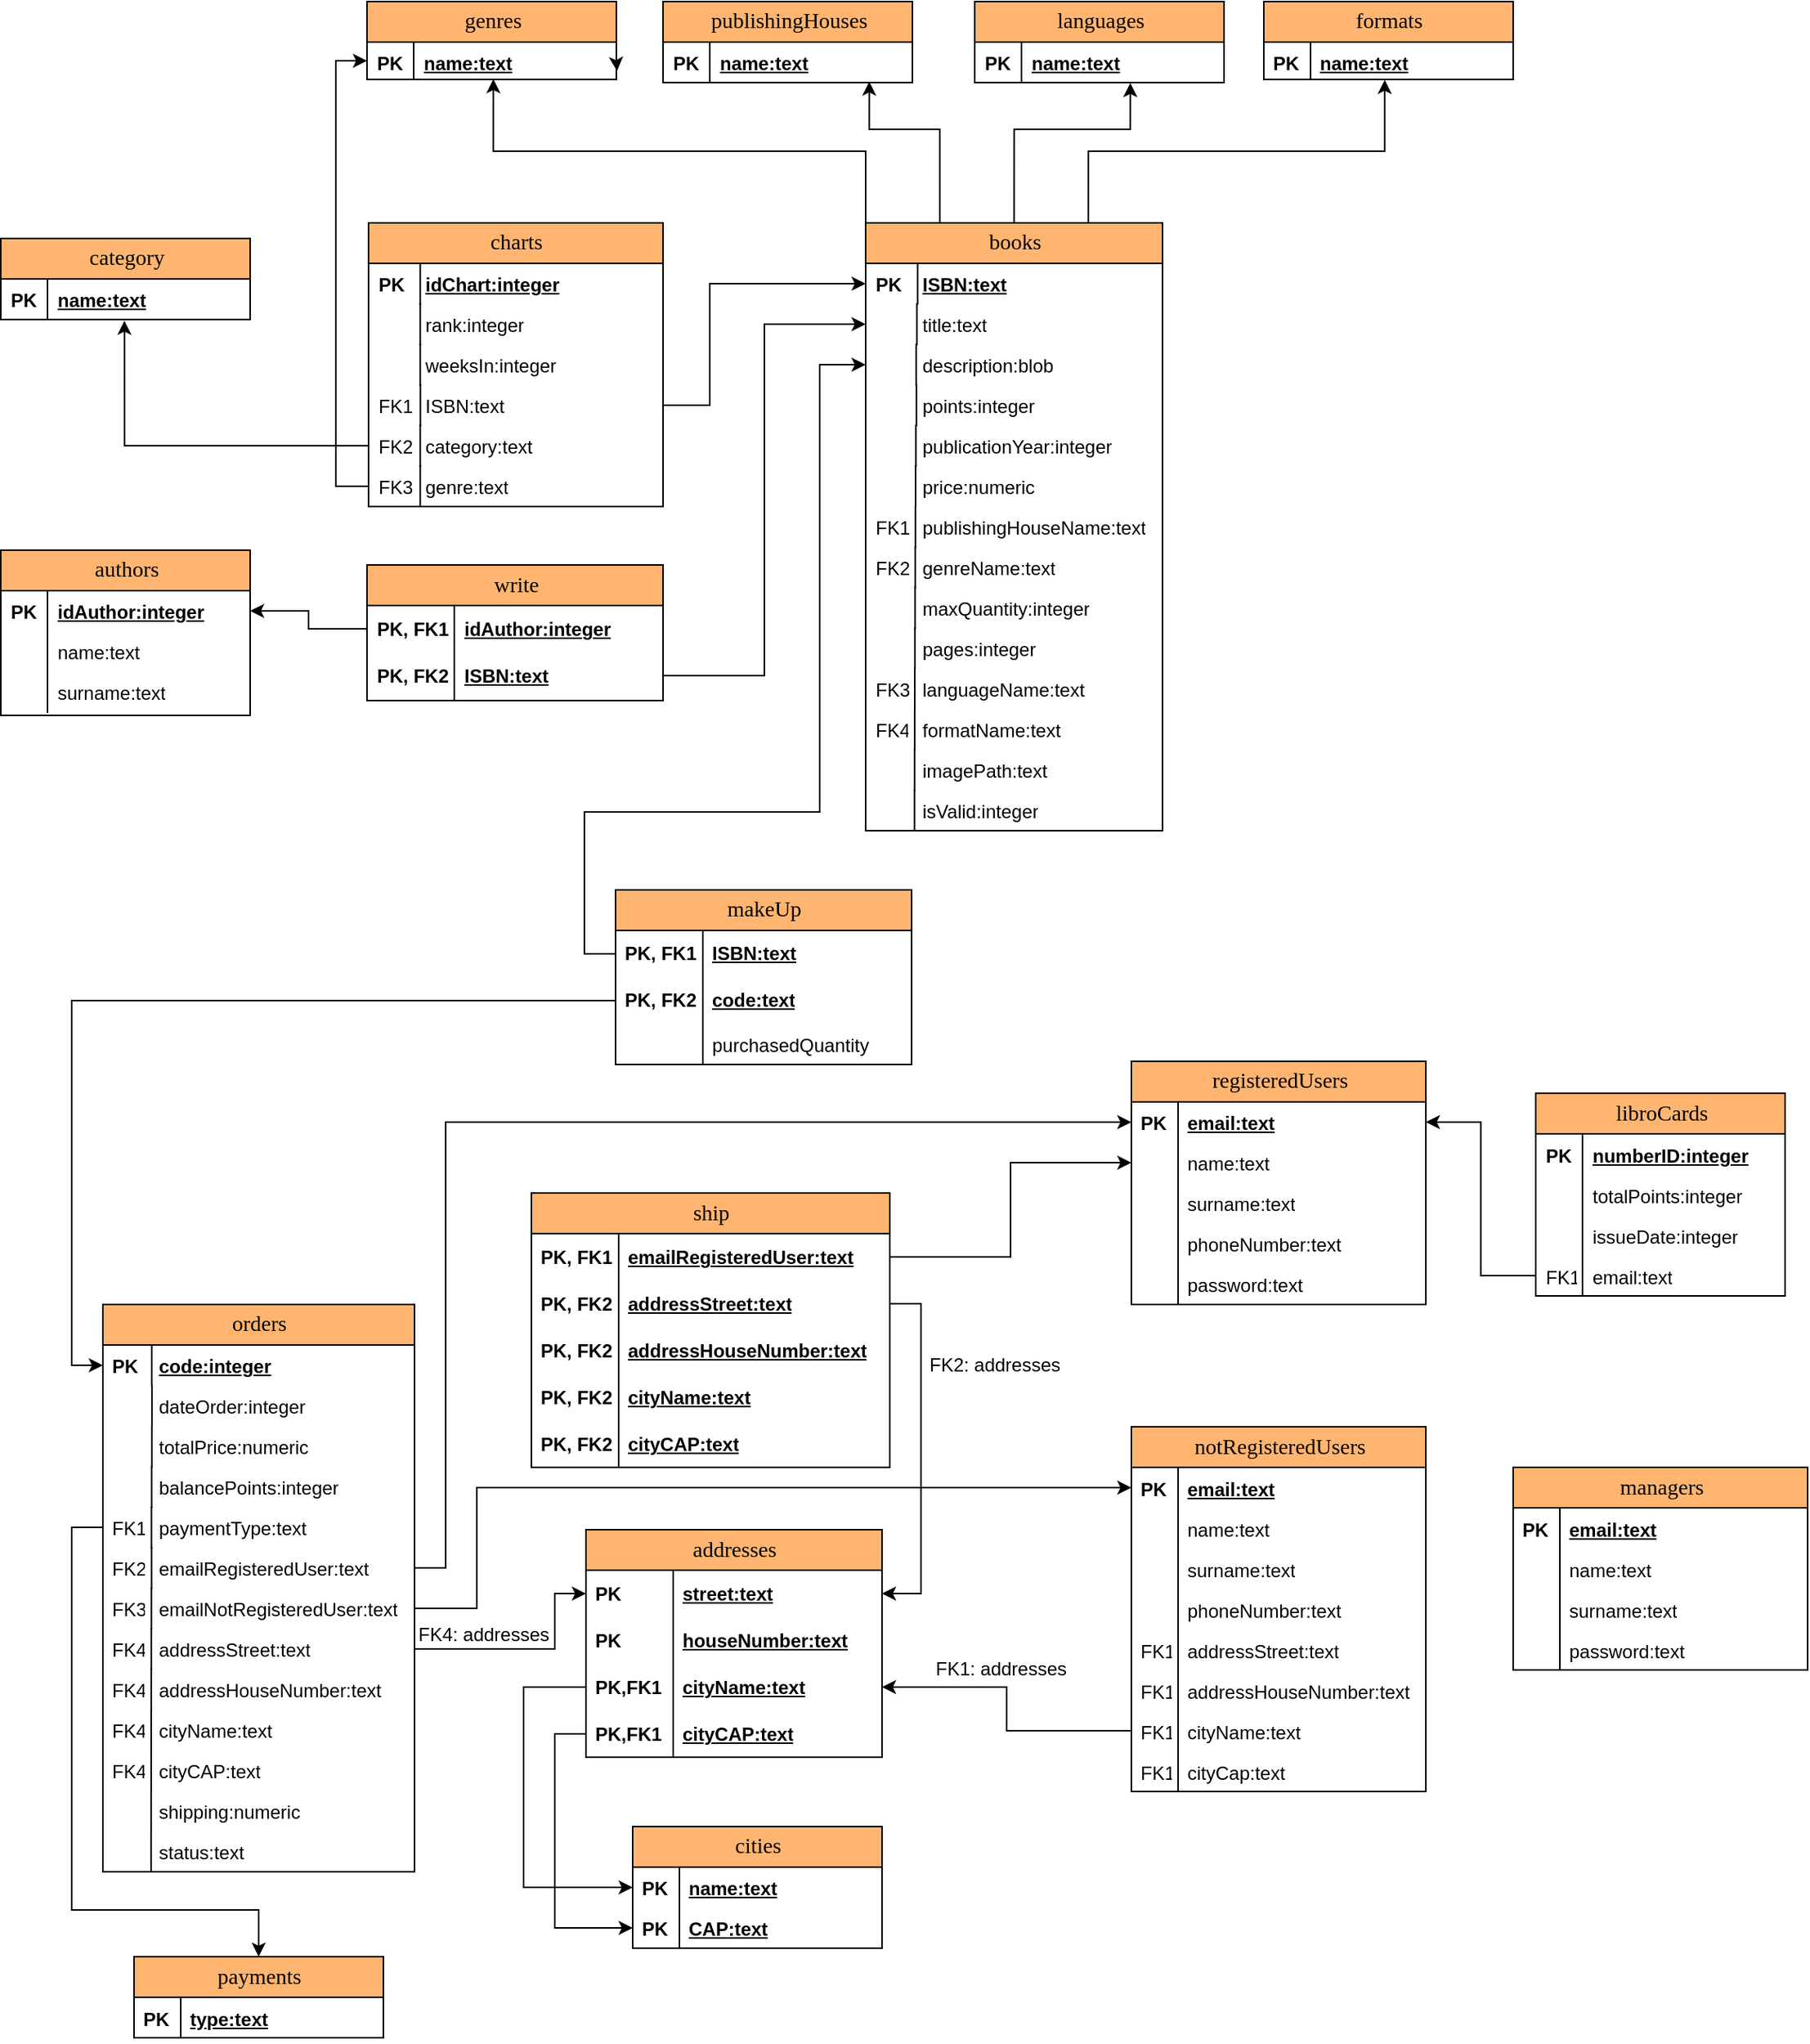 <mxfile version="12.7.3" type="device"><diagram name="Page-1" id="e56a1550-8fbb-45ad-956c-1786394a9013"><mxGraphModel dx="2195" dy="548" grid="1" gridSize="10" guides="1" tooltips="1" connect="1" arrows="1" fold="1" page="1" pageScale="1" pageWidth="1100" pageHeight="850" background="#ffffff" math="0" shadow="0"><root><mxCell id="0"/><mxCell id="1" parent="0"/><mxCell id="2e49270ec7c68f3f-80" value="addresses" style="swimlane;html=1;fontStyle=0;childLayout=stackLayout;horizontal=1;startSize=26;fillColor=#FFB570;horizontalStack=0;resizeParent=1;resizeLast=0;collapsible=1;marginBottom=0;swimlaneFillColor=#ffffff;align=center;rounded=0;shadow=0;comic=0;labelBackgroundColor=none;strokeWidth=1;fontFamily=Verdana;fontSize=14" parent="1" vertex="1"><mxGeometry x="-350" y="1160.5" width="190" height="146" as="geometry"/></mxCell><mxCell id="YM49fUJDMiOh9L-5sE0c-141" value="street:text" style="shape=partialRectangle;top=0;left=0;right=0;bottom=0;html=1;align=left;verticalAlign=middle;fillColor=none;spacingLeft=60;spacingRight=4;whiteSpace=wrap;overflow=hidden;rotatable=0;points=[[0,0.5],[1,0.5]];portConstraint=eastwest;dropTarget=0;fontStyle=5;" vertex="1" parent="2e49270ec7c68f3f-80"><mxGeometry y="26" width="190" height="30" as="geometry"/></mxCell><mxCell id="YM49fUJDMiOh9L-5sE0c-142" value="PK" style="shape=partialRectangle;fontStyle=1;top=0;left=0;bottom=0;html=1;fillColor=none;align=left;verticalAlign=middle;spacingLeft=4;spacingRight=4;whiteSpace=wrap;overflow=hidden;rotatable=0;points=[];portConstraint=eastwest;part=1;" vertex="1" connectable="0" parent="YM49fUJDMiOh9L-5sE0c-141"><mxGeometry width="56" height="30" as="geometry"/></mxCell><mxCell id="YM49fUJDMiOh9L-5sE0c-147" value="houseNumber:text" style="shape=partialRectangle;top=0;left=0;right=0;bottom=0;html=1;align=left;verticalAlign=middle;fillColor=none;spacingLeft=60;spacingRight=4;whiteSpace=wrap;overflow=hidden;rotatable=0;points=[[0,0.5],[1,0.5]];portConstraint=eastwest;dropTarget=0;fontStyle=5;" vertex="1" parent="2e49270ec7c68f3f-80"><mxGeometry y="56" width="190" height="30" as="geometry"/></mxCell><mxCell id="YM49fUJDMiOh9L-5sE0c-148" value="PK" style="shape=partialRectangle;fontStyle=1;top=0;left=0;bottom=0;html=1;fillColor=none;align=left;verticalAlign=middle;spacingLeft=4;spacingRight=4;whiteSpace=wrap;overflow=hidden;rotatable=0;points=[];portConstraint=eastwest;part=1;" vertex="1" connectable="0" parent="YM49fUJDMiOh9L-5sE0c-147"><mxGeometry width="56" height="30" as="geometry"/></mxCell><mxCell id="YM49fUJDMiOh9L-5sE0c-137" value="cityName:text" style="shape=partialRectangle;top=0;left=0;right=0;bottom=0;html=1;align=left;verticalAlign=middle;fillColor=none;spacingLeft=60;spacingRight=4;whiteSpace=wrap;overflow=hidden;rotatable=0;points=[[0,0.5],[1,0.5]];portConstraint=eastwest;dropTarget=0;fontStyle=5;" vertex="1" parent="2e49270ec7c68f3f-80"><mxGeometry y="86" width="190" height="30" as="geometry"/></mxCell><mxCell id="YM49fUJDMiOh9L-5sE0c-138" value="PK,FK1" style="shape=partialRectangle;fontStyle=1;top=0;left=0;bottom=0;html=1;fillColor=none;align=left;verticalAlign=middle;spacingLeft=4;spacingRight=4;whiteSpace=wrap;overflow=hidden;rotatable=0;points=[];portConstraint=eastwest;part=1;" vertex="1" connectable="0" parent="YM49fUJDMiOh9L-5sE0c-137"><mxGeometry width="56" height="30" as="geometry"/></mxCell><mxCell id="YM49fUJDMiOh9L-5sE0c-145" value="cityCAP:text" style="shape=partialRectangle;top=0;left=0;right=0;bottom=0;html=1;align=left;verticalAlign=middle;fillColor=none;spacingLeft=60;spacingRight=4;whiteSpace=wrap;overflow=hidden;rotatable=0;points=[[0,0.5],[1,0.5]];portConstraint=eastwest;dropTarget=0;fontStyle=5;" vertex="1" parent="2e49270ec7c68f3f-80"><mxGeometry y="116" width="190" height="30" as="geometry"/></mxCell><mxCell id="YM49fUJDMiOh9L-5sE0c-146" value="PK,FK1" style="shape=partialRectangle;fontStyle=1;top=0;left=0;bottom=0;html=1;fillColor=none;align=left;verticalAlign=middle;spacingLeft=4;spacingRight=4;whiteSpace=wrap;overflow=hidden;rotatable=0;points=[];portConstraint=eastwest;part=1;" vertex="1" connectable="0" parent="YM49fUJDMiOh9L-5sE0c-145"><mxGeometry width="56" height="30" as="geometry"/></mxCell><mxCell id="YM49fUJDMiOh9L-5sE0c-9" value="authors" style="swimlane;html=1;fontStyle=0;childLayout=stackLayout;horizontal=1;startSize=26;fillColor=#FFB570;horizontalStack=0;resizeParent=1;resizeLast=0;collapsible=1;marginBottom=0;swimlaneFillColor=#ffffff;align=center;rounded=0;shadow=0;comic=0;labelBackgroundColor=none;strokeWidth=1;fontFamily=Verdana;fontSize=14" vertex="1" parent="1"><mxGeometry x="-725.5" y="532" width="160" height="106" as="geometry"/></mxCell><mxCell id="YM49fUJDMiOh9L-5sE0c-12" value="&lt;b&gt;&lt;u&gt;idAuthor:integer&lt;/u&gt;&lt;/b&gt;" style="shape=partialRectangle;top=0;left=0;right=0;bottom=0;html=1;align=left;verticalAlign=top;fillColor=none;spacingLeft=34;spacingRight=4;whiteSpace=wrap;overflow=hidden;rotatable=0;points=[[0,0.5],[1,0.5]];portConstraint=eastwest;dropTarget=0;" vertex="1" parent="YM49fUJDMiOh9L-5sE0c-9"><mxGeometry y="26" width="160" height="26" as="geometry"/></mxCell><mxCell id="YM49fUJDMiOh9L-5sE0c-13" value="&lt;b&gt;PK&lt;/b&gt;" style="shape=partialRectangle;top=0;left=0;bottom=0;html=1;fillColor=none;align=left;verticalAlign=top;spacingLeft=4;spacingRight=4;whiteSpace=wrap;overflow=hidden;rotatable=0;points=[];portConstraint=eastwest;part=1;" vertex="1" connectable="0" parent="YM49fUJDMiOh9L-5sE0c-12"><mxGeometry width="30" height="26" as="geometry"/></mxCell><mxCell id="YM49fUJDMiOh9L-5sE0c-14" value="name:text" style="shape=partialRectangle;top=0;left=0;right=0;bottom=0;html=1;align=left;verticalAlign=top;fillColor=none;spacingLeft=34;spacingRight=4;whiteSpace=wrap;overflow=hidden;rotatable=0;points=[[0,0.5],[1,0.5]];portConstraint=eastwest;dropTarget=0;" vertex="1" parent="YM49fUJDMiOh9L-5sE0c-9"><mxGeometry y="52" width="160" height="26" as="geometry"/></mxCell><mxCell id="YM49fUJDMiOh9L-5sE0c-15" value="" style="shape=partialRectangle;top=0;left=0;bottom=0;html=1;fillColor=none;align=left;verticalAlign=top;spacingLeft=4;spacingRight=4;whiteSpace=wrap;overflow=hidden;rotatable=0;points=[];portConstraint=eastwest;part=1;" vertex="1" connectable="0" parent="YM49fUJDMiOh9L-5sE0c-14"><mxGeometry width="30" height="26" as="geometry"/></mxCell><mxCell id="YM49fUJDMiOh9L-5sE0c-49" value="surname:text" style="shape=partialRectangle;top=0;left=0;right=0;bottom=0;html=1;align=left;verticalAlign=top;fillColor=none;spacingLeft=34;spacingRight=4;whiteSpace=wrap;overflow=hidden;rotatable=0;points=[[0,0.5],[1,0.5]];portConstraint=eastwest;dropTarget=0;" vertex="1" parent="YM49fUJDMiOh9L-5sE0c-9"><mxGeometry y="78" width="160" height="26" as="geometry"/></mxCell><mxCell id="YM49fUJDMiOh9L-5sE0c-50" value="" style="shape=partialRectangle;top=0;left=0;bottom=0;html=1;fillColor=none;align=left;verticalAlign=top;spacingLeft=4;spacingRight=4;whiteSpace=wrap;overflow=hidden;rotatable=0;points=[];portConstraint=eastwest;part=1;" vertex="1" connectable="0" parent="YM49fUJDMiOh9L-5sE0c-49"><mxGeometry width="30" height="26" as="geometry"/></mxCell><mxCell id="YM49fUJDMiOh9L-5sE0c-319" style="edgeStyle=orthogonalEdgeStyle;rounded=0;orthogonalLoop=1;jettySize=auto;html=1;exitX=0.5;exitY=0;exitDx=0;exitDy=0;entryX=0.624;entryY=1.011;entryDx=0;entryDy=0;entryPerimeter=0;" edge="1" parent="1" source="YM49fUJDMiOh9L-5sE0c-72" target="YM49fUJDMiOh9L-5sE0c-164"><mxGeometry relative="1" as="geometry"><Array as="points"><mxPoint x="-75.5" y="262"/><mxPoint x="-0.5" y="262"/></Array></mxGeometry></mxCell><mxCell id="YM49fUJDMiOh9L-5sE0c-419" style="edgeStyle=orthogonalEdgeStyle;rounded=0;orthogonalLoop=1;jettySize=auto;html=1;exitX=0.75;exitY=0;exitDx=0;exitDy=0;entryX=0.485;entryY=1.009;entryDx=0;entryDy=0;entryPerimeter=0;" edge="1" parent="1" source="YM49fUJDMiOh9L-5sE0c-72" target="YM49fUJDMiOh9L-5sE0c-155"><mxGeometry relative="1" as="geometry"/></mxCell><mxCell id="YM49fUJDMiOh9L-5sE0c-420" style="edgeStyle=orthogonalEdgeStyle;rounded=0;orthogonalLoop=1;jettySize=auto;html=1;exitX=0;exitY=0;exitDx=0;exitDy=0;entryX=0.507;entryY=0.991;entryDx=0;entryDy=0;entryPerimeter=0;" edge="1" parent="1" source="YM49fUJDMiOh9L-5sE0c-72" target="YM49fUJDMiOh9L-5sE0c-161"><mxGeometry relative="1" as="geometry"/></mxCell><mxCell id="YM49fUJDMiOh9L-5sE0c-72" value="books" style="swimlane;html=1;fontStyle=0;childLayout=stackLayout;horizontal=1;startSize=26;fillColor=#FFB570;horizontalStack=0;resizeParent=1;resizeLast=0;collapsible=1;marginBottom=0;swimlaneFillColor=#ffffff;align=center;rounded=0;shadow=0;comic=0;labelBackgroundColor=none;strokeWidth=1;fontFamily=Verdana;fontSize=14" vertex="1" parent="1"><mxGeometry x="-170.5" y="322" width="190.5" height="390" as="geometry"/></mxCell><mxCell id="YM49fUJDMiOh9L-5sE0c-73" value="&lt;b&gt;&lt;u&gt;ISBN:text&lt;/u&gt;&lt;/b&gt;" style="shape=partialRectangle;top=0;left=0;right=0;bottom=0;html=1;align=left;verticalAlign=top;fillColor=none;spacingLeft=34;spacingRight=4;whiteSpace=wrap;overflow=hidden;rotatable=0;points=[[0,0.5],[1,0.5]];portConstraint=eastwest;dropTarget=0;" vertex="1" parent="YM49fUJDMiOh9L-5sE0c-72"><mxGeometry y="26" width="190.5" height="26" as="geometry"/></mxCell><mxCell id="YM49fUJDMiOh9L-5sE0c-74" value="&lt;b&gt;PK&lt;/b&gt;" style="shape=partialRectangle;top=0;left=0;bottom=0;html=1;fillColor=none;align=left;verticalAlign=top;spacingLeft=4;spacingRight=4;whiteSpace=wrap;overflow=hidden;rotatable=0;points=[];portConstraint=eastwest;part=1;" vertex="1" connectable="0" parent="YM49fUJDMiOh9L-5sE0c-73"><mxGeometry width="33.333" height="26" as="geometry"/></mxCell><mxCell id="YM49fUJDMiOh9L-5sE0c-75" value="title:text&lt;br&gt;" style="shape=partialRectangle;top=0;left=0;right=0;bottom=0;html=1;align=left;verticalAlign=top;fillColor=none;spacingLeft=34;spacingRight=4;whiteSpace=wrap;overflow=hidden;rotatable=0;points=[[0,0.5],[1,0.5]];portConstraint=eastwest;dropTarget=0;" vertex="1" parent="YM49fUJDMiOh9L-5sE0c-72"><mxGeometry y="52" width="190.5" height="26" as="geometry"/></mxCell><mxCell id="YM49fUJDMiOh9L-5sE0c-76" value="" style="shape=partialRectangle;top=0;left=0;bottom=0;html=1;fillColor=none;align=left;verticalAlign=top;spacingLeft=4;spacingRight=4;whiteSpace=wrap;overflow=hidden;rotatable=0;points=[];portConstraint=eastwest;part=1;" vertex="1" connectable="0" parent="YM49fUJDMiOh9L-5sE0c-75"><mxGeometry width="32.857" height="26" as="geometry"/></mxCell><mxCell id="YM49fUJDMiOh9L-5sE0c-77" value="description:blob" style="shape=partialRectangle;top=0;left=0;right=0;bottom=0;html=1;align=left;verticalAlign=top;fillColor=none;spacingLeft=34;spacingRight=4;whiteSpace=wrap;overflow=hidden;rotatable=0;points=[[0,0.5],[1,0.5]];portConstraint=eastwest;dropTarget=0;" vertex="1" parent="YM49fUJDMiOh9L-5sE0c-72"><mxGeometry y="78" width="190.5" height="26" as="geometry"/></mxCell><mxCell id="YM49fUJDMiOh9L-5sE0c-78" value="" style="shape=partialRectangle;top=0;left=0;bottom=0;html=1;fillColor=none;align=left;verticalAlign=top;spacingLeft=4;spacingRight=4;whiteSpace=wrap;overflow=hidden;rotatable=0;points=[];portConstraint=eastwest;part=1;" vertex="1" connectable="0" parent="YM49fUJDMiOh9L-5sE0c-77"><mxGeometry width="32.4" height="26" as="geometry"/></mxCell><mxCell id="YM49fUJDMiOh9L-5sE0c-85" value="points:integer" style="shape=partialRectangle;top=0;left=0;right=0;bottom=0;html=1;align=left;verticalAlign=top;fillColor=none;spacingLeft=34;spacingRight=4;whiteSpace=wrap;overflow=hidden;rotatable=0;points=[[0,0.5],[1,0.5]];portConstraint=eastwest;dropTarget=0;" vertex="1" parent="YM49fUJDMiOh9L-5sE0c-72"><mxGeometry y="104" width="190.5" height="26" as="geometry"/></mxCell><mxCell id="YM49fUJDMiOh9L-5sE0c-86" value="" style="shape=partialRectangle;top=0;left=0;bottom=0;html=1;fillColor=none;align=left;verticalAlign=top;spacingLeft=4;spacingRight=4;whiteSpace=wrap;overflow=hidden;rotatable=0;points=[];portConstraint=eastwest;part=1;" vertex="1" connectable="0" parent="YM49fUJDMiOh9L-5sE0c-85"><mxGeometry width="32.609" height="26" as="geometry"/></mxCell><mxCell id="YM49fUJDMiOh9L-5sE0c-83" value="publicationYear:integer" style="shape=partialRectangle;top=0;left=0;right=0;bottom=0;html=1;align=left;verticalAlign=top;fillColor=none;spacingLeft=34;spacingRight=4;whiteSpace=wrap;overflow=hidden;rotatable=0;points=[[0,0.5],[1,0.5]];portConstraint=eastwest;dropTarget=0;" vertex="1" parent="YM49fUJDMiOh9L-5sE0c-72"><mxGeometry y="130" width="190.5" height="26" as="geometry"/></mxCell><mxCell id="YM49fUJDMiOh9L-5sE0c-84" value="" style="shape=partialRectangle;top=0;left=0;bottom=0;html=1;fillColor=none;align=left;verticalAlign=top;spacingLeft=4;spacingRight=4;whiteSpace=wrap;overflow=hidden;rotatable=0;points=[];portConstraint=eastwest;part=1;" vertex="1" connectable="0" parent="YM49fUJDMiOh9L-5sE0c-83"><mxGeometry width="32.222" height="26" as="geometry"/></mxCell><mxCell id="YM49fUJDMiOh9L-5sE0c-81" value="price:numeric" style="shape=partialRectangle;top=0;left=0;right=0;bottom=0;html=1;align=left;verticalAlign=top;fillColor=none;spacingLeft=34;spacingRight=4;whiteSpace=wrap;overflow=hidden;rotatable=0;points=[[0,0.5],[1,0.5]];portConstraint=eastwest;dropTarget=0;" vertex="1" parent="YM49fUJDMiOh9L-5sE0c-72"><mxGeometry y="156" width="190.5" height="26" as="geometry"/></mxCell><mxCell id="YM49fUJDMiOh9L-5sE0c-82" value="" style="shape=partialRectangle;top=0;left=0;bottom=0;html=1;fillColor=none;align=left;verticalAlign=top;spacingLeft=4;spacingRight=4;whiteSpace=wrap;overflow=hidden;rotatable=0;points=[];portConstraint=eastwest;part=1;" vertex="1" connectable="0" parent="YM49fUJDMiOh9L-5sE0c-81"><mxGeometry width="32.069" height="26" as="geometry"/></mxCell><mxCell id="YM49fUJDMiOh9L-5sE0c-79" value="publishingHouseName:text" style="shape=partialRectangle;top=0;left=0;right=0;bottom=0;html=1;align=left;verticalAlign=top;fillColor=none;spacingLeft=34;spacingRight=4;whiteSpace=wrap;overflow=hidden;rotatable=0;points=[[0,0.5],[1,0.5]];portConstraint=eastwest;dropTarget=0;" vertex="1" parent="YM49fUJDMiOh9L-5sE0c-72"><mxGeometry y="182" width="190.5" height="26" as="geometry"/></mxCell><mxCell id="YM49fUJDMiOh9L-5sE0c-80" value="FK1" style="shape=partialRectangle;top=0;left=0;bottom=0;html=1;fillColor=none;align=left;verticalAlign=top;spacingLeft=4;spacingRight=4;whiteSpace=wrap;overflow=hidden;rotatable=0;points=[];portConstraint=eastwest;part=1;" vertex="1" connectable="0" parent="YM49fUJDMiOh9L-5sE0c-79"><mxGeometry width="31.935" height="26" as="geometry"/></mxCell><mxCell id="YM49fUJDMiOh9L-5sE0c-95" value="genreName:text" style="shape=partialRectangle;top=0;left=0;right=0;bottom=0;html=1;align=left;verticalAlign=top;fillColor=none;spacingLeft=34;spacingRight=4;whiteSpace=wrap;overflow=hidden;rotatable=0;points=[[0,0.5],[1,0.5]];portConstraint=eastwest;dropTarget=0;" vertex="1" parent="YM49fUJDMiOh9L-5sE0c-72"><mxGeometry y="208" width="190.5" height="26" as="geometry"/></mxCell><mxCell id="YM49fUJDMiOh9L-5sE0c-96" value="FK2" style="shape=partialRectangle;top=0;left=0;bottom=0;html=1;fillColor=none;align=left;verticalAlign=top;spacingLeft=4;spacingRight=4;whiteSpace=wrap;overflow=hidden;rotatable=0;points=[];portConstraint=eastwest;part=1;" vertex="1" connectable="0" parent="YM49fUJDMiOh9L-5sE0c-95"><mxGeometry width="31.818" height="26" as="geometry"/></mxCell><mxCell id="YM49fUJDMiOh9L-5sE0c-93" value="maxQuantity:integer&lt;br&gt;" style="shape=partialRectangle;top=0;left=0;right=0;bottom=0;html=1;align=left;verticalAlign=top;fillColor=none;spacingLeft=34;spacingRight=4;whiteSpace=wrap;overflow=hidden;rotatable=0;points=[[0,0.5],[1,0.5]];portConstraint=eastwest;dropTarget=0;" vertex="1" parent="YM49fUJDMiOh9L-5sE0c-72"><mxGeometry y="234" width="190.5" height="26" as="geometry"/></mxCell><mxCell id="YM49fUJDMiOh9L-5sE0c-94" value="" style="shape=partialRectangle;top=0;left=0;bottom=0;html=1;fillColor=none;align=left;verticalAlign=top;spacingLeft=4;spacingRight=4;whiteSpace=wrap;overflow=hidden;rotatable=0;points=[];portConstraint=eastwest;part=1;" vertex="1" connectable="0" parent="YM49fUJDMiOh9L-5sE0c-93"><mxGeometry width="31.714" height="26" as="geometry"/></mxCell><mxCell id="YM49fUJDMiOh9L-5sE0c-91" value="pages:integer" style="shape=partialRectangle;top=0;left=0;right=0;bottom=0;html=1;align=left;verticalAlign=top;fillColor=none;spacingLeft=34;spacingRight=4;whiteSpace=wrap;overflow=hidden;rotatable=0;points=[[0,0.5],[1,0.5]];portConstraint=eastwest;dropTarget=0;" vertex="1" parent="YM49fUJDMiOh9L-5sE0c-72"><mxGeometry y="260" width="190.5" height="26" as="geometry"/></mxCell><mxCell id="YM49fUJDMiOh9L-5sE0c-92" value="" style="shape=partialRectangle;top=0;left=0;bottom=0;html=1;fillColor=none;align=left;verticalAlign=top;spacingLeft=4;spacingRight=4;whiteSpace=wrap;overflow=hidden;rotatable=0;points=[];portConstraint=eastwest;part=1;" vertex="1" connectable="0" parent="YM49fUJDMiOh9L-5sE0c-91"><mxGeometry width="31.622" height="26" as="geometry"/></mxCell><mxCell id="YM49fUJDMiOh9L-5sE0c-89" value="languageName:text" style="shape=partialRectangle;top=0;left=0;right=0;bottom=0;html=1;align=left;verticalAlign=top;fillColor=none;spacingLeft=34;spacingRight=4;whiteSpace=wrap;overflow=hidden;rotatable=0;points=[[0,0.5],[1,0.5]];portConstraint=eastwest;dropTarget=0;" vertex="1" parent="YM49fUJDMiOh9L-5sE0c-72"><mxGeometry y="286" width="190.5" height="26" as="geometry"/></mxCell><mxCell id="YM49fUJDMiOh9L-5sE0c-90" value="FK3" style="shape=partialRectangle;top=0;left=0;bottom=0;html=1;fillColor=none;align=left;verticalAlign=top;spacingLeft=4;spacingRight=4;whiteSpace=wrap;overflow=hidden;rotatable=0;points=[];portConstraint=eastwest;part=1;" vertex="1" connectable="0" parent="YM49fUJDMiOh9L-5sE0c-89"><mxGeometry width="31.538" height="26" as="geometry"/></mxCell><mxCell id="YM49fUJDMiOh9L-5sE0c-87" value="formatName:text" style="shape=partialRectangle;top=0;left=0;right=0;bottom=0;html=1;align=left;verticalAlign=top;fillColor=none;spacingLeft=34;spacingRight=4;whiteSpace=wrap;overflow=hidden;rotatable=0;points=[[0,0.5],[1,0.5]];portConstraint=eastwest;dropTarget=0;" vertex="1" parent="YM49fUJDMiOh9L-5sE0c-72"><mxGeometry y="312" width="190.5" height="26" as="geometry"/></mxCell><mxCell id="YM49fUJDMiOh9L-5sE0c-88" value="FK4" style="shape=partialRectangle;top=0;left=0;bottom=0;html=1;fillColor=none;align=left;verticalAlign=top;spacingLeft=4;spacingRight=4;whiteSpace=wrap;overflow=hidden;rotatable=0;points=[];portConstraint=eastwest;part=1;" vertex="1" connectable="0" parent="YM49fUJDMiOh9L-5sE0c-87"><mxGeometry width="31.463" height="26" as="geometry"/></mxCell><mxCell id="YM49fUJDMiOh9L-5sE0c-97" value="imagePath:text" style="shape=partialRectangle;top=0;left=0;right=0;bottom=0;html=1;align=left;verticalAlign=top;fillColor=none;spacingLeft=34;spacingRight=4;whiteSpace=wrap;overflow=hidden;rotatable=0;points=[[0,0.5],[1,0.5]];portConstraint=eastwest;dropTarget=0;" vertex="1" parent="YM49fUJDMiOh9L-5sE0c-72"><mxGeometry y="338" width="190.5" height="26" as="geometry"/></mxCell><mxCell id="YM49fUJDMiOh9L-5sE0c-98" value="" style="shape=partialRectangle;top=0;left=0;bottom=0;html=1;fillColor=none;align=left;verticalAlign=top;spacingLeft=4;spacingRight=4;whiteSpace=wrap;overflow=hidden;rotatable=0;points=[];portConstraint=eastwest;part=1;" vertex="1" connectable="0" parent="YM49fUJDMiOh9L-5sE0c-97"><mxGeometry width="31.395" height="26" as="geometry"/></mxCell><mxCell id="YM49fUJDMiOh9L-5sE0c-99" value="isValid:integer" style="shape=partialRectangle;top=0;left=0;right=0;bottom=0;html=1;align=left;verticalAlign=top;fillColor=none;spacingLeft=34;spacingRight=4;whiteSpace=wrap;overflow=hidden;rotatable=0;points=[[0,0.5],[1,0.5]];portConstraint=eastwest;dropTarget=0;" vertex="1" parent="YM49fUJDMiOh9L-5sE0c-72"><mxGeometry y="364" width="190.5" height="26" as="geometry"/></mxCell><mxCell id="YM49fUJDMiOh9L-5sE0c-100" value="" style="shape=partialRectangle;top=0;left=0;bottom=0;html=1;fillColor=none;align=left;verticalAlign=top;spacingLeft=4;spacingRight=4;whiteSpace=wrap;overflow=hidden;rotatable=0;points=[];portConstraint=eastwest;part=1;" vertex="1" connectable="0" parent="YM49fUJDMiOh9L-5sE0c-99"><mxGeometry width="31.333" height="26" as="geometry"/></mxCell><mxCell id="YM49fUJDMiOh9L-5sE0c-101" value="category" style="swimlane;html=1;fontStyle=0;childLayout=stackLayout;horizontal=1;startSize=26;fillColor=#FFB570;horizontalStack=0;resizeParent=1;resizeLast=0;collapsible=1;marginBottom=0;swimlaneFillColor=#ffffff;align=center;rounded=0;shadow=0;comic=0;labelBackgroundColor=none;strokeWidth=1;fontFamily=Verdana;fontSize=14" vertex="1" parent="1"><mxGeometry x="-725.5" y="332" width="160" height="52" as="geometry"/></mxCell><mxCell id="YM49fUJDMiOh9L-5sE0c-102" value="&lt;b&gt;&lt;u&gt;name&lt;/u&gt;&lt;/b&gt;&lt;b&gt;&lt;u&gt;:text&lt;/u&gt;&lt;/b&gt;" style="shape=partialRectangle;top=0;left=0;right=0;bottom=0;html=1;align=left;verticalAlign=top;fillColor=none;spacingLeft=34;spacingRight=4;whiteSpace=wrap;overflow=hidden;rotatable=0;points=[[0,0.5],[1,0.5]];portConstraint=eastwest;dropTarget=0;" vertex="1" parent="YM49fUJDMiOh9L-5sE0c-101"><mxGeometry y="26" width="160" height="26" as="geometry"/></mxCell><mxCell id="YM49fUJDMiOh9L-5sE0c-103" value="&lt;b&gt;PK&lt;/b&gt;" style="shape=partialRectangle;top=0;left=0;bottom=0;html=1;fillColor=none;align=left;verticalAlign=top;spacingLeft=4;spacingRight=4;whiteSpace=wrap;overflow=hidden;rotatable=0;points=[];portConstraint=eastwest;part=1;" vertex="1" connectable="0" parent="YM49fUJDMiOh9L-5sE0c-102"><mxGeometry width="30" height="26" as="geometry"/></mxCell><mxCell id="YM49fUJDMiOh9L-5sE0c-108" value="charts" style="swimlane;html=1;fontStyle=0;childLayout=stackLayout;horizontal=1;startSize=26;fillColor=#FFB570;horizontalStack=0;resizeParent=1;resizeLast=0;collapsible=1;marginBottom=0;swimlaneFillColor=#ffffff;align=center;rounded=0;shadow=0;comic=0;labelBackgroundColor=none;strokeWidth=1;fontFamily=Verdana;fontSize=14" vertex="1" parent="1"><mxGeometry x="-489.5" y="322" width="189" height="182" as="geometry"/></mxCell><mxCell id="YM49fUJDMiOh9L-5sE0c-109" value="&lt;b&gt;&lt;u&gt;idChart:integer&lt;/u&gt;&lt;/b&gt;" style="shape=partialRectangle;top=0;left=0;right=0;bottom=0;html=1;align=left;verticalAlign=top;fillColor=none;spacingLeft=34;spacingRight=4;whiteSpace=wrap;overflow=hidden;rotatable=0;points=[[0,0.5],[1,0.5]];portConstraint=eastwest;dropTarget=0;" vertex="1" parent="YM49fUJDMiOh9L-5sE0c-108"><mxGeometry y="26" width="189" height="26" as="geometry"/></mxCell><mxCell id="YM49fUJDMiOh9L-5sE0c-110" value="&lt;b&gt;PK&lt;/b&gt;" style="shape=partialRectangle;top=0;left=0;bottom=0;html=1;fillColor=none;align=left;verticalAlign=top;spacingLeft=4;spacingRight=4;whiteSpace=wrap;overflow=hidden;rotatable=0;points=[];portConstraint=eastwest;part=1;" vertex="1" connectable="0" parent="YM49fUJDMiOh9L-5sE0c-109"><mxGeometry width="33.175" height="26" as="geometry"/></mxCell><mxCell id="YM49fUJDMiOh9L-5sE0c-111" value="rank:integer" style="shape=partialRectangle;top=0;left=0;right=0;bottom=0;html=1;align=left;verticalAlign=top;fillColor=none;spacingLeft=34;spacingRight=4;whiteSpace=wrap;overflow=hidden;rotatable=0;points=[[0,0.5],[1,0.5]];portConstraint=eastwest;dropTarget=0;" vertex="1" parent="YM49fUJDMiOh9L-5sE0c-108"><mxGeometry y="52" width="189" height="26" as="geometry"/></mxCell><mxCell id="YM49fUJDMiOh9L-5sE0c-112" value="" style="shape=partialRectangle;top=0;left=0;bottom=0;html=1;fillColor=none;align=left;verticalAlign=top;spacingLeft=4;spacingRight=4;whiteSpace=wrap;overflow=hidden;rotatable=0;points=[];portConstraint=eastwest;part=1;" vertex="1" connectable="0" parent="YM49fUJDMiOh9L-5sE0c-111"><mxGeometry width="33.175" height="26" as="geometry"/></mxCell><mxCell id="YM49fUJDMiOh9L-5sE0c-113" value="weeksIn:integer" style="shape=partialRectangle;top=0;left=0;right=0;bottom=0;html=1;align=left;verticalAlign=top;fillColor=none;spacingLeft=34;spacingRight=4;whiteSpace=wrap;overflow=hidden;rotatable=0;points=[[0,0.5],[1,0.5]];portConstraint=eastwest;dropTarget=0;" vertex="1" parent="YM49fUJDMiOh9L-5sE0c-108"><mxGeometry y="78" width="189" height="26" as="geometry"/></mxCell><mxCell id="YM49fUJDMiOh9L-5sE0c-114" value="" style="shape=partialRectangle;top=0;left=0;bottom=0;html=1;fillColor=none;align=left;verticalAlign=top;spacingLeft=4;spacingRight=4;whiteSpace=wrap;overflow=hidden;rotatable=0;points=[];portConstraint=eastwest;part=1;" vertex="1" connectable="0" parent="YM49fUJDMiOh9L-5sE0c-113"><mxGeometry width="33.175" height="26" as="geometry"/></mxCell><mxCell id="YM49fUJDMiOh9L-5sE0c-115" value="ISBN:text" style="shape=partialRectangle;top=0;left=0;right=0;bottom=0;html=1;align=left;verticalAlign=top;fillColor=none;spacingLeft=34;spacingRight=4;whiteSpace=wrap;overflow=hidden;rotatable=0;points=[[0,0.5],[1,0.5]];portConstraint=eastwest;dropTarget=0;" vertex="1" parent="YM49fUJDMiOh9L-5sE0c-108"><mxGeometry y="104" width="189" height="26" as="geometry"/></mxCell><mxCell id="YM49fUJDMiOh9L-5sE0c-116" value="FK1" style="shape=partialRectangle;top=0;left=0;bottom=0;html=1;fillColor=none;align=left;verticalAlign=top;spacingLeft=4;spacingRight=4;whiteSpace=wrap;overflow=hidden;rotatable=0;points=[];portConstraint=eastwest;part=1;" vertex="1" connectable="0" parent="YM49fUJDMiOh9L-5sE0c-115"><mxGeometry width="33.259" height="26" as="geometry"/></mxCell><mxCell id="YM49fUJDMiOh9L-5sE0c-117" value="category:text" style="shape=partialRectangle;top=0;left=0;right=0;bottom=0;html=1;align=left;verticalAlign=top;fillColor=none;spacingLeft=34;spacingRight=4;whiteSpace=wrap;overflow=hidden;rotatable=0;points=[[0,0.5],[1,0.5]];portConstraint=eastwest;dropTarget=0;" vertex="1" parent="YM49fUJDMiOh9L-5sE0c-108"><mxGeometry y="130" width="189" height="26" as="geometry"/></mxCell><mxCell id="YM49fUJDMiOh9L-5sE0c-118" value="FK2" style="shape=partialRectangle;top=0;left=0;bottom=0;html=1;fillColor=none;align=left;verticalAlign=top;spacingLeft=4;spacingRight=4;whiteSpace=wrap;overflow=hidden;rotatable=0;points=[];portConstraint=eastwest;part=1;" vertex="1" connectable="0" parent="YM49fUJDMiOh9L-5sE0c-117"><mxGeometry width="33.175" height="26" as="geometry"/></mxCell><mxCell id="YM49fUJDMiOh9L-5sE0c-119" value="genre:text" style="shape=partialRectangle;top=0;left=0;right=0;bottom=0;html=1;align=left;verticalAlign=top;fillColor=none;spacingLeft=34;spacingRight=4;whiteSpace=wrap;overflow=hidden;rotatable=0;points=[[0,0.5],[1,0.5]];portConstraint=eastwest;dropTarget=0;" vertex="1" parent="YM49fUJDMiOh9L-5sE0c-108"><mxGeometry y="156" width="189" height="26" as="geometry"/></mxCell><mxCell id="YM49fUJDMiOh9L-5sE0c-120" value="FK3" style="shape=partialRectangle;top=0;left=0;bottom=0;html=1;fillColor=none;align=left;verticalAlign=top;spacingLeft=4;spacingRight=4;whiteSpace=wrap;overflow=hidden;rotatable=0;points=[];portConstraint=eastwest;part=1;" vertex="1" connectable="0" parent="YM49fUJDMiOh9L-5sE0c-119"><mxGeometry width="33.175" height="26" as="geometry"/></mxCell><mxCell id="YM49fUJDMiOh9L-5sE0c-149" value="cities" style="swimlane;html=1;fontStyle=0;childLayout=stackLayout;horizontal=1;startSize=26;fillColor=#FFB570;horizontalStack=0;resizeParent=1;resizeLast=0;collapsible=1;marginBottom=0;swimlaneFillColor=#ffffff;align=center;rounded=0;shadow=0;comic=0;labelBackgroundColor=none;strokeWidth=1;fontFamily=Verdana;fontSize=14" vertex="1" parent="1"><mxGeometry x="-320" y="1351" width="160" height="78" as="geometry"/></mxCell><mxCell id="YM49fUJDMiOh9L-5sE0c-150" value="&lt;b&gt;&lt;u&gt;name:text&lt;/u&gt;&lt;/b&gt;" style="shape=partialRectangle;top=0;left=0;right=0;bottom=0;html=1;align=left;verticalAlign=top;fillColor=none;spacingLeft=34;spacingRight=4;whiteSpace=wrap;overflow=hidden;rotatable=0;points=[[0,0.5],[1,0.5]];portConstraint=eastwest;dropTarget=0;" vertex="1" parent="YM49fUJDMiOh9L-5sE0c-149"><mxGeometry y="26" width="160" height="26" as="geometry"/></mxCell><mxCell id="YM49fUJDMiOh9L-5sE0c-151" value="&lt;b&gt;PK&lt;/b&gt;" style="shape=partialRectangle;top=0;left=0;bottom=0;html=1;fillColor=none;align=left;verticalAlign=top;spacingLeft=4;spacingRight=4;whiteSpace=wrap;overflow=hidden;rotatable=0;points=[];portConstraint=eastwest;part=1;" vertex="1" connectable="0" parent="YM49fUJDMiOh9L-5sE0c-150"><mxGeometry width="30" height="26" as="geometry"/></mxCell><mxCell id="YM49fUJDMiOh9L-5sE0c-152" value="&lt;b&gt;&lt;u&gt;CAP&lt;/u&gt;&lt;/b&gt;&lt;b&gt;&lt;u&gt;:text&lt;/u&gt;&lt;/b&gt;" style="shape=partialRectangle;top=0;left=0;right=0;bottom=0;html=1;align=left;verticalAlign=top;fillColor=none;spacingLeft=34;spacingRight=4;whiteSpace=wrap;overflow=hidden;rotatable=0;points=[[0,0.5],[1,0.5]];portConstraint=eastwest;dropTarget=0;" vertex="1" parent="YM49fUJDMiOh9L-5sE0c-149"><mxGeometry y="52" width="160" height="26" as="geometry"/></mxCell><mxCell id="YM49fUJDMiOh9L-5sE0c-153" value="&lt;b&gt;PK&lt;/b&gt;" style="shape=partialRectangle;top=0;left=0;bottom=0;html=1;fillColor=none;align=left;verticalAlign=top;spacingLeft=4;spacingRight=4;whiteSpace=wrap;overflow=hidden;rotatable=0;points=[];portConstraint=eastwest;part=1;" vertex="1" connectable="0" parent="YM49fUJDMiOh9L-5sE0c-152"><mxGeometry width="30" height="26" as="geometry"/></mxCell><mxCell id="YM49fUJDMiOh9L-5sE0c-154" value="formats" style="swimlane;html=1;fontStyle=0;childLayout=stackLayout;horizontal=1;startSize=26;fillColor=#FFB570;horizontalStack=0;resizeParent=1;resizeLast=0;collapsible=1;marginBottom=0;swimlaneFillColor=#ffffff;align=center;rounded=0;shadow=0;comic=0;labelBackgroundColor=none;strokeWidth=1;fontFamily=Verdana;fontSize=14" vertex="1" parent="1"><mxGeometry x="85" y="180" width="160" height="50" as="geometry"/></mxCell><mxCell id="YM49fUJDMiOh9L-5sE0c-155" value="&lt;b&gt;&lt;u&gt;name&lt;/u&gt;&lt;/b&gt;&lt;b&gt;&lt;u&gt;:text&lt;/u&gt;&lt;/b&gt;" style="shape=partialRectangle;top=0;left=0;right=0;bottom=0;html=1;align=left;verticalAlign=top;fillColor=none;spacingLeft=34;spacingRight=4;whiteSpace=wrap;overflow=hidden;rotatable=0;points=[[0,0.5],[1,0.5]];portConstraint=eastwest;dropTarget=0;" vertex="1" parent="YM49fUJDMiOh9L-5sE0c-154"><mxGeometry y="26" width="160" height="24" as="geometry"/></mxCell><mxCell id="YM49fUJDMiOh9L-5sE0c-156" value="&lt;b&gt;PK&lt;/b&gt;" style="shape=partialRectangle;top=0;left=0;bottom=0;html=1;fillColor=none;align=left;verticalAlign=top;spacingLeft=4;spacingRight=4;whiteSpace=wrap;overflow=hidden;rotatable=0;points=[];portConstraint=eastwest;part=1;" vertex="1" connectable="0" parent="YM49fUJDMiOh9L-5sE0c-155"><mxGeometry width="30" height="24" as="geometry"/></mxCell><mxCell id="YM49fUJDMiOh9L-5sE0c-160" value="genres" style="swimlane;html=1;fontStyle=0;childLayout=stackLayout;horizontal=1;startSize=26;fillColor=#FFB570;horizontalStack=0;resizeParent=1;resizeLast=0;collapsible=1;marginBottom=0;swimlaneFillColor=#ffffff;align=center;rounded=0;shadow=0;comic=0;labelBackgroundColor=none;strokeWidth=1;fontFamily=Verdana;fontSize=14" vertex="1" parent="1"><mxGeometry x="-490.5" y="180" width="160" height="50" as="geometry"/></mxCell><mxCell id="YM49fUJDMiOh9L-5sE0c-161" value="&lt;b&gt;&lt;u&gt;name&lt;/u&gt;&lt;/b&gt;&lt;b&gt;&lt;u&gt;:text&lt;/u&gt;&lt;/b&gt;" style="shape=partialRectangle;top=0;left=0;right=0;bottom=0;html=1;align=left;verticalAlign=top;fillColor=none;spacingLeft=34;spacingRight=4;whiteSpace=wrap;overflow=hidden;rotatable=0;points=[[0,0.5],[1,0.5]];portConstraint=eastwest;dropTarget=0;" vertex="1" parent="YM49fUJDMiOh9L-5sE0c-160"><mxGeometry y="26" width="160" height="24" as="geometry"/></mxCell><mxCell id="YM49fUJDMiOh9L-5sE0c-162" value="&lt;b&gt;PK&lt;/b&gt;" style="shape=partialRectangle;top=0;left=0;bottom=0;html=1;fillColor=none;align=left;verticalAlign=top;spacingLeft=4;spacingRight=4;whiteSpace=wrap;overflow=hidden;rotatable=0;points=[];portConstraint=eastwest;part=1;" vertex="1" connectable="0" parent="YM49fUJDMiOh9L-5sE0c-161"><mxGeometry width="30" height="24" as="geometry"/></mxCell><mxCell id="YM49fUJDMiOh9L-5sE0c-421" style="edgeStyle=orthogonalEdgeStyle;rounded=0;orthogonalLoop=1;jettySize=auto;html=1;exitX=1;exitY=0.5;exitDx=0;exitDy=0;entryX=1.003;entryY=0.773;entryDx=0;entryDy=0;entryPerimeter=0;" edge="1" parent="YM49fUJDMiOh9L-5sE0c-160" source="YM49fUJDMiOh9L-5sE0c-161" target="YM49fUJDMiOh9L-5sE0c-161"><mxGeometry relative="1" as="geometry"/></mxCell><mxCell id="YM49fUJDMiOh9L-5sE0c-163" value="languages" style="swimlane;html=1;fontStyle=0;childLayout=stackLayout;horizontal=1;startSize=26;fillColor=#FFB570;horizontalStack=0;resizeParent=1;resizeLast=0;collapsible=1;marginBottom=0;swimlaneFillColor=#ffffff;align=center;rounded=0;shadow=0;comic=0;labelBackgroundColor=none;strokeWidth=1;fontFamily=Verdana;fontSize=14" vertex="1" parent="1"><mxGeometry x="-100.5" y="180" width="160" height="52" as="geometry"/></mxCell><mxCell id="YM49fUJDMiOh9L-5sE0c-164" value="&lt;b&gt;&lt;u&gt;name&lt;/u&gt;&lt;/b&gt;&lt;b&gt;&lt;u&gt;:text&lt;/u&gt;&lt;/b&gt;" style="shape=partialRectangle;top=0;left=0;right=0;bottom=0;html=1;align=left;verticalAlign=top;fillColor=none;spacingLeft=34;spacingRight=4;whiteSpace=wrap;overflow=hidden;rotatable=0;points=[[0,0.5],[1,0.5]];portConstraint=eastwest;dropTarget=0;" vertex="1" parent="YM49fUJDMiOh9L-5sE0c-163"><mxGeometry y="26" width="160" height="26" as="geometry"/></mxCell><mxCell id="YM49fUJDMiOh9L-5sE0c-165" value="&lt;b&gt;PK&lt;/b&gt;" style="shape=partialRectangle;top=0;left=0;bottom=0;html=1;fillColor=none;align=left;verticalAlign=top;spacingLeft=4;spacingRight=4;whiteSpace=wrap;overflow=hidden;rotatable=0;points=[];portConstraint=eastwest;part=1;" vertex="1" connectable="0" parent="YM49fUJDMiOh9L-5sE0c-164"><mxGeometry width="30" height="26" as="geometry"/></mxCell><mxCell id="YM49fUJDMiOh9L-5sE0c-166" value="libroCards" style="swimlane;html=1;fontStyle=0;childLayout=stackLayout;horizontal=1;startSize=26;fillColor=#FFB570;horizontalStack=0;resizeParent=1;resizeLast=0;collapsible=1;marginBottom=0;swimlaneFillColor=#ffffff;align=center;rounded=0;shadow=0;comic=0;labelBackgroundColor=none;strokeWidth=1;fontFamily=Verdana;fontSize=14" vertex="1" parent="1"><mxGeometry x="259.5" y="880.5" width="160" height="130" as="geometry"/></mxCell><mxCell id="YM49fUJDMiOh9L-5sE0c-167" value="&lt;b&gt;&lt;u&gt;numberID:integer&lt;/u&gt;&lt;/b&gt;" style="shape=partialRectangle;top=0;left=0;right=0;bottom=0;html=1;align=left;verticalAlign=top;fillColor=none;spacingLeft=34;spacingRight=4;whiteSpace=wrap;overflow=hidden;rotatable=0;points=[[0,0.5],[1,0.5]];portConstraint=eastwest;dropTarget=0;" vertex="1" parent="YM49fUJDMiOh9L-5sE0c-166"><mxGeometry y="26" width="160" height="26" as="geometry"/></mxCell><mxCell id="YM49fUJDMiOh9L-5sE0c-168" value="&lt;b&gt;PK&lt;/b&gt;" style="shape=partialRectangle;top=0;left=0;bottom=0;html=1;fillColor=none;align=left;verticalAlign=top;spacingLeft=4;spacingRight=4;whiteSpace=wrap;overflow=hidden;rotatable=0;points=[];portConstraint=eastwest;part=1;" vertex="1" connectable="0" parent="YM49fUJDMiOh9L-5sE0c-167"><mxGeometry width="30" height="26" as="geometry"/></mxCell><mxCell id="YM49fUJDMiOh9L-5sE0c-169" value="totalPoints:integer" style="shape=partialRectangle;top=0;left=0;right=0;bottom=0;html=1;align=left;verticalAlign=top;fillColor=none;spacingLeft=34;spacingRight=4;whiteSpace=wrap;overflow=hidden;rotatable=0;points=[[0,0.5],[1,0.5]];portConstraint=eastwest;dropTarget=0;" vertex="1" parent="YM49fUJDMiOh9L-5sE0c-166"><mxGeometry y="52" width="160" height="26" as="geometry"/></mxCell><mxCell id="YM49fUJDMiOh9L-5sE0c-170" value="" style="shape=partialRectangle;top=0;left=0;bottom=0;html=1;fillColor=none;align=left;verticalAlign=top;spacingLeft=4;spacingRight=4;whiteSpace=wrap;overflow=hidden;rotatable=0;points=[];portConstraint=eastwest;part=1;" vertex="1" connectable="0" parent="YM49fUJDMiOh9L-5sE0c-169"><mxGeometry width="30" height="26" as="geometry"/></mxCell><mxCell id="YM49fUJDMiOh9L-5sE0c-171" value="issueDate:integer" style="shape=partialRectangle;top=0;left=0;right=0;bottom=0;html=1;align=left;verticalAlign=top;fillColor=none;spacingLeft=34;spacingRight=4;whiteSpace=wrap;overflow=hidden;rotatable=0;points=[[0,0.5],[1,0.5]];portConstraint=eastwest;dropTarget=0;" vertex="1" parent="YM49fUJDMiOh9L-5sE0c-166"><mxGeometry y="78" width="160" height="26" as="geometry"/></mxCell><mxCell id="YM49fUJDMiOh9L-5sE0c-172" value="" style="shape=partialRectangle;top=0;left=0;bottom=0;html=1;fillColor=none;align=left;verticalAlign=top;spacingLeft=4;spacingRight=4;whiteSpace=wrap;overflow=hidden;rotatable=0;points=[];portConstraint=eastwest;part=1;" vertex="1" connectable="0" parent="YM49fUJDMiOh9L-5sE0c-171"><mxGeometry width="30" height="26" as="geometry"/></mxCell><mxCell id="YM49fUJDMiOh9L-5sE0c-173" value="email:text" style="shape=partialRectangle;top=0;left=0;right=0;bottom=0;html=1;align=left;verticalAlign=top;fillColor=none;spacingLeft=34;spacingRight=4;whiteSpace=wrap;overflow=hidden;rotatable=0;points=[[0,0.5],[1,0.5]];portConstraint=eastwest;dropTarget=0;" vertex="1" parent="YM49fUJDMiOh9L-5sE0c-166"><mxGeometry y="104" width="160" height="26" as="geometry"/></mxCell><mxCell id="YM49fUJDMiOh9L-5sE0c-174" value="FK1" style="shape=partialRectangle;top=0;left=0;bottom=0;html=1;fillColor=none;align=left;verticalAlign=top;spacingLeft=4;spacingRight=4;whiteSpace=wrap;overflow=hidden;rotatable=0;points=[];portConstraint=eastwest;part=1;" vertex="1" connectable="0" parent="YM49fUJDMiOh9L-5sE0c-173"><mxGeometry width="30" height="26" as="geometry"/></mxCell><mxCell id="YM49fUJDMiOh9L-5sE0c-175" value="makeUp" style="swimlane;html=1;fontStyle=0;childLayout=stackLayout;horizontal=1;startSize=26;fillColor=#FFB570;horizontalStack=0;resizeParent=1;resizeLast=0;collapsible=1;marginBottom=0;swimlaneFillColor=#ffffff;align=center;rounded=0;shadow=0;comic=0;labelBackgroundColor=none;strokeWidth=1;fontFamily=Verdana;fontSize=14" vertex="1" parent="1"><mxGeometry x="-331" y="750" width="190" height="112" as="geometry"/></mxCell><mxCell id="YM49fUJDMiOh9L-5sE0c-176" value="ISBN:text" style="shape=partialRectangle;top=0;left=0;right=0;bottom=0;html=1;align=left;verticalAlign=middle;fillColor=none;spacingLeft=60;spacingRight=4;whiteSpace=wrap;overflow=hidden;rotatable=0;points=[[0,0.5],[1,0.5]];portConstraint=eastwest;dropTarget=0;fontStyle=5;" vertex="1" parent="YM49fUJDMiOh9L-5sE0c-175"><mxGeometry y="26" width="190" height="30" as="geometry"/></mxCell><mxCell id="YM49fUJDMiOh9L-5sE0c-177" value="PK, FK1" style="shape=partialRectangle;fontStyle=1;top=0;left=0;bottom=0;html=1;fillColor=none;align=left;verticalAlign=middle;spacingLeft=4;spacingRight=4;whiteSpace=wrap;overflow=hidden;rotatable=0;points=[];portConstraint=eastwest;part=1;" vertex="1" connectable="0" parent="YM49fUJDMiOh9L-5sE0c-176"><mxGeometry width="56" height="30" as="geometry"/></mxCell><mxCell id="YM49fUJDMiOh9L-5sE0c-178" value="code:text" style="shape=partialRectangle;top=0;left=0;right=0;bottom=0;html=1;align=left;verticalAlign=middle;fillColor=none;spacingLeft=60;spacingRight=4;whiteSpace=wrap;overflow=hidden;rotatable=0;points=[[0,0.5],[1,0.5]];portConstraint=eastwest;dropTarget=0;fontStyle=5;" vertex="1" parent="YM49fUJDMiOh9L-5sE0c-175"><mxGeometry y="56" width="190" height="30" as="geometry"/></mxCell><mxCell id="YM49fUJDMiOh9L-5sE0c-179" value="PK, FK2" style="shape=partialRectangle;fontStyle=1;top=0;left=0;bottom=0;html=1;fillColor=none;align=left;verticalAlign=middle;spacingLeft=4;spacingRight=4;whiteSpace=wrap;overflow=hidden;rotatable=0;points=[];portConstraint=eastwest;part=1;" vertex="1" connectable="0" parent="YM49fUJDMiOh9L-5sE0c-178"><mxGeometry width="56" height="30" as="geometry"/></mxCell><mxCell id="YM49fUJDMiOh9L-5sE0c-184" value="purchasedQuantity" style="shape=partialRectangle;top=0;left=0;right=0;bottom=0;html=1;align=left;verticalAlign=top;fillColor=none;spacingLeft=60;spacingRight=4;whiteSpace=wrap;overflow=hidden;rotatable=0;points=[[0,0.5],[1,0.5]];portConstraint=eastwest;dropTarget=0;" vertex="1" parent="YM49fUJDMiOh9L-5sE0c-175"><mxGeometry y="86" width="190" height="26" as="geometry"/></mxCell><mxCell id="YM49fUJDMiOh9L-5sE0c-185" value="" style="shape=partialRectangle;top=0;left=0;bottom=0;html=1;fillColor=none;align=left;verticalAlign=top;spacingLeft=4;spacingRight=4;whiteSpace=wrap;overflow=hidden;rotatable=0;points=[];portConstraint=eastwest;part=1;" vertex="1" connectable="0" parent="YM49fUJDMiOh9L-5sE0c-184"><mxGeometry width="56" height="26" as="geometry"/></mxCell><mxCell id="YM49fUJDMiOh9L-5sE0c-186" value="managers" style="swimlane;html=1;fontStyle=0;childLayout=stackLayout;horizontal=1;startSize=26;fillColor=#FFB570;horizontalStack=0;resizeParent=1;resizeLast=0;collapsible=1;marginBottom=0;swimlaneFillColor=#ffffff;align=center;rounded=0;shadow=0;comic=0;labelBackgroundColor=none;strokeWidth=1;fontFamily=Verdana;fontSize=14" vertex="1" parent="1"><mxGeometry x="245" y="1120.5" width="189" height="130" as="geometry"/></mxCell><mxCell id="YM49fUJDMiOh9L-5sE0c-187" value="&lt;b&gt;&lt;u&gt;email:text&lt;/u&gt;&lt;/b&gt;" style="shape=partialRectangle;top=0;left=0;right=0;bottom=0;html=1;align=left;verticalAlign=top;fillColor=none;spacingLeft=34;spacingRight=4;whiteSpace=wrap;overflow=hidden;rotatable=0;points=[[0,0.5],[1,0.5]];portConstraint=eastwest;dropTarget=0;" vertex="1" parent="YM49fUJDMiOh9L-5sE0c-186"><mxGeometry y="26" width="189" height="26" as="geometry"/></mxCell><mxCell id="YM49fUJDMiOh9L-5sE0c-188" value="&lt;b&gt;PK&lt;/b&gt;" style="shape=partialRectangle;top=0;left=0;bottom=0;html=1;fillColor=none;align=left;verticalAlign=top;spacingLeft=4;spacingRight=4;whiteSpace=wrap;overflow=hidden;rotatable=0;points=[];portConstraint=eastwest;part=1;" vertex="1" connectable="0" parent="YM49fUJDMiOh9L-5sE0c-187"><mxGeometry width="30" height="26" as="geometry"/></mxCell><mxCell id="YM49fUJDMiOh9L-5sE0c-189" value="name:text" style="shape=partialRectangle;top=0;left=0;right=0;bottom=0;html=1;align=left;verticalAlign=top;fillColor=none;spacingLeft=34;spacingRight=4;whiteSpace=wrap;overflow=hidden;rotatable=0;points=[[0,0.5],[1,0.5]];portConstraint=eastwest;dropTarget=0;" vertex="1" parent="YM49fUJDMiOh9L-5sE0c-186"><mxGeometry y="52" width="189" height="26" as="geometry"/></mxCell><mxCell id="YM49fUJDMiOh9L-5sE0c-190" value="" style="shape=partialRectangle;top=0;left=0;bottom=0;html=1;fillColor=none;align=left;verticalAlign=top;spacingLeft=4;spacingRight=4;whiteSpace=wrap;overflow=hidden;rotatable=0;points=[];portConstraint=eastwest;part=1;" vertex="1" connectable="0" parent="YM49fUJDMiOh9L-5sE0c-189"><mxGeometry width="30" height="26" as="geometry"/></mxCell><mxCell id="YM49fUJDMiOh9L-5sE0c-191" value="surname:text" style="shape=partialRectangle;top=0;left=0;right=0;bottom=0;html=1;align=left;verticalAlign=top;fillColor=none;spacingLeft=34;spacingRight=4;whiteSpace=wrap;overflow=hidden;rotatable=0;points=[[0,0.5],[1,0.5]];portConstraint=eastwest;dropTarget=0;" vertex="1" parent="YM49fUJDMiOh9L-5sE0c-186"><mxGeometry y="78" width="189" height="26" as="geometry"/></mxCell><mxCell id="YM49fUJDMiOh9L-5sE0c-192" value="" style="shape=partialRectangle;top=0;left=0;bottom=0;html=1;fillColor=none;align=left;verticalAlign=top;spacingLeft=4;spacingRight=4;whiteSpace=wrap;overflow=hidden;rotatable=0;points=[];portConstraint=eastwest;part=1;" vertex="1" connectable="0" parent="YM49fUJDMiOh9L-5sE0c-191"><mxGeometry width="30" height="26" as="geometry"/></mxCell><mxCell id="YM49fUJDMiOh9L-5sE0c-193" value="password:text" style="shape=partialRectangle;top=0;left=0;right=0;bottom=0;html=1;align=left;verticalAlign=top;fillColor=none;spacingLeft=34;spacingRight=4;whiteSpace=wrap;overflow=hidden;rotatable=0;points=[[0,0.5],[1,0.5]];portConstraint=eastwest;dropTarget=0;" vertex="1" parent="YM49fUJDMiOh9L-5sE0c-186"><mxGeometry y="104" width="189" height="26" as="geometry"/></mxCell><mxCell id="YM49fUJDMiOh9L-5sE0c-194" value="" style="shape=partialRectangle;top=0;left=0;bottom=0;html=1;fillColor=none;align=left;verticalAlign=top;spacingLeft=4;spacingRight=4;whiteSpace=wrap;overflow=hidden;rotatable=0;points=[];portConstraint=eastwest;part=1;" vertex="1" connectable="0" parent="YM49fUJDMiOh9L-5sE0c-193"><mxGeometry width="30" height="26" as="geometry"/></mxCell><mxCell id="YM49fUJDMiOh9L-5sE0c-200" value="notRegisteredUsers" style="swimlane;html=1;fontStyle=0;childLayout=stackLayout;horizontal=1;startSize=26;fillColor=#FFB570;horizontalStack=0;resizeParent=1;resizeLast=0;collapsible=1;marginBottom=0;swimlaneFillColor=#ffffff;align=center;rounded=0;shadow=0;comic=0;labelBackgroundColor=none;strokeWidth=1;fontFamily=Verdana;fontSize=14" vertex="1" parent="1"><mxGeometry y="1094.5" width="189" height="234" as="geometry"/></mxCell><mxCell id="YM49fUJDMiOh9L-5sE0c-201" value="&lt;b&gt;&lt;u&gt;email:text&lt;/u&gt;&lt;/b&gt;" style="shape=partialRectangle;top=0;left=0;right=0;bottom=0;html=1;align=left;verticalAlign=top;fillColor=none;spacingLeft=34;spacingRight=4;whiteSpace=wrap;overflow=hidden;rotatable=0;points=[[0,0.5],[1,0.5]];portConstraint=eastwest;dropTarget=0;" vertex="1" parent="YM49fUJDMiOh9L-5sE0c-200"><mxGeometry y="26" width="189" height="26" as="geometry"/></mxCell><mxCell id="YM49fUJDMiOh9L-5sE0c-202" value="&lt;b&gt;PK&lt;/b&gt;" style="shape=partialRectangle;top=0;left=0;bottom=0;html=1;fillColor=none;align=left;verticalAlign=top;spacingLeft=4;spacingRight=4;whiteSpace=wrap;overflow=hidden;rotatable=0;points=[];portConstraint=eastwest;part=1;" vertex="1" connectable="0" parent="YM49fUJDMiOh9L-5sE0c-201"><mxGeometry width="30" height="26" as="geometry"/></mxCell><mxCell id="YM49fUJDMiOh9L-5sE0c-203" value="name:text" style="shape=partialRectangle;top=0;left=0;right=0;bottom=0;html=1;align=left;verticalAlign=top;fillColor=none;spacingLeft=34;spacingRight=4;whiteSpace=wrap;overflow=hidden;rotatable=0;points=[[0,0.5],[1,0.5]];portConstraint=eastwest;dropTarget=0;" vertex="1" parent="YM49fUJDMiOh9L-5sE0c-200"><mxGeometry y="52" width="189" height="26" as="geometry"/></mxCell><mxCell id="YM49fUJDMiOh9L-5sE0c-204" value="" style="shape=partialRectangle;top=0;left=0;bottom=0;html=1;fillColor=none;align=left;verticalAlign=top;spacingLeft=4;spacingRight=4;whiteSpace=wrap;overflow=hidden;rotatable=0;points=[];portConstraint=eastwest;part=1;" vertex="1" connectable="0" parent="YM49fUJDMiOh9L-5sE0c-203"><mxGeometry width="30" height="26" as="geometry"/></mxCell><mxCell id="YM49fUJDMiOh9L-5sE0c-205" value="surname:text" style="shape=partialRectangle;top=0;left=0;right=0;bottom=0;html=1;align=left;verticalAlign=top;fillColor=none;spacingLeft=34;spacingRight=4;whiteSpace=wrap;overflow=hidden;rotatable=0;points=[[0,0.5],[1,0.5]];portConstraint=eastwest;dropTarget=0;" vertex="1" parent="YM49fUJDMiOh9L-5sE0c-200"><mxGeometry y="78" width="189" height="26" as="geometry"/></mxCell><mxCell id="YM49fUJDMiOh9L-5sE0c-206" value="" style="shape=partialRectangle;top=0;left=0;bottom=0;html=1;fillColor=none;align=left;verticalAlign=top;spacingLeft=4;spacingRight=4;whiteSpace=wrap;overflow=hidden;rotatable=0;points=[];portConstraint=eastwest;part=1;" vertex="1" connectable="0" parent="YM49fUJDMiOh9L-5sE0c-205"><mxGeometry width="30" height="26" as="geometry"/></mxCell><mxCell id="YM49fUJDMiOh9L-5sE0c-207" value="phoneNumber:text" style="shape=partialRectangle;top=0;left=0;right=0;bottom=0;html=1;align=left;verticalAlign=top;fillColor=none;spacingLeft=34;spacingRight=4;whiteSpace=wrap;overflow=hidden;rotatable=0;points=[[0,0.5],[1,0.5]];portConstraint=eastwest;dropTarget=0;" vertex="1" parent="YM49fUJDMiOh9L-5sE0c-200"><mxGeometry y="104" width="189" height="26" as="geometry"/></mxCell><mxCell id="YM49fUJDMiOh9L-5sE0c-208" value="" style="shape=partialRectangle;top=0;left=0;bottom=0;html=1;fillColor=none;align=left;verticalAlign=top;spacingLeft=4;spacingRight=4;whiteSpace=wrap;overflow=hidden;rotatable=0;points=[];portConstraint=eastwest;part=1;" vertex="1" connectable="0" parent="YM49fUJDMiOh9L-5sE0c-207"><mxGeometry width="30" height="26" as="geometry"/></mxCell><mxCell id="YM49fUJDMiOh9L-5sE0c-209" value="addressStreet:text" style="shape=partialRectangle;top=0;left=0;right=0;bottom=0;html=1;align=left;verticalAlign=top;fillColor=none;spacingLeft=34;spacingRight=4;whiteSpace=wrap;overflow=hidden;rotatable=0;points=[[0,0.5],[1,0.5]];portConstraint=eastwest;dropTarget=0;" vertex="1" parent="YM49fUJDMiOh9L-5sE0c-200"><mxGeometry y="130" width="189" height="26" as="geometry"/></mxCell><mxCell id="YM49fUJDMiOh9L-5sE0c-210" value="FK1" style="shape=partialRectangle;top=0;left=0;bottom=0;html=1;fillColor=none;align=left;verticalAlign=top;spacingLeft=4;spacingRight=4;whiteSpace=wrap;overflow=hidden;rotatable=0;points=[];portConstraint=eastwest;part=1;" vertex="1" connectable="0" parent="YM49fUJDMiOh9L-5sE0c-209"><mxGeometry width="30" height="26" as="geometry"/></mxCell><mxCell id="YM49fUJDMiOh9L-5sE0c-223" value="addressHouseNumber:text" style="shape=partialRectangle;top=0;left=0;right=0;bottom=0;html=1;align=left;verticalAlign=top;fillColor=none;spacingLeft=34;spacingRight=4;whiteSpace=wrap;overflow=hidden;rotatable=0;points=[[0,0.5],[1,0.5]];portConstraint=eastwest;dropTarget=0;" vertex="1" parent="YM49fUJDMiOh9L-5sE0c-200"><mxGeometry y="156" width="189" height="26" as="geometry"/></mxCell><mxCell id="YM49fUJDMiOh9L-5sE0c-224" value="&lt;span style=&quot;white-space: normal&quot;&gt;FK1&lt;/span&gt;" style="shape=partialRectangle;top=0;left=0;bottom=0;html=1;fillColor=none;align=left;verticalAlign=top;spacingLeft=4;spacingRight=4;whiteSpace=wrap;overflow=hidden;rotatable=0;points=[];portConstraint=eastwest;part=1;" vertex="1" connectable="0" parent="YM49fUJDMiOh9L-5sE0c-223"><mxGeometry width="30" height="26" as="geometry"/></mxCell><mxCell id="YM49fUJDMiOh9L-5sE0c-225" value="cityName:text" style="shape=partialRectangle;top=0;left=0;right=0;bottom=0;html=1;align=left;verticalAlign=top;fillColor=none;spacingLeft=34;spacingRight=4;whiteSpace=wrap;overflow=hidden;rotatable=0;points=[[0,0.5],[1,0.5]];portConstraint=eastwest;dropTarget=0;" vertex="1" parent="YM49fUJDMiOh9L-5sE0c-200"><mxGeometry y="182" width="189" height="26" as="geometry"/></mxCell><mxCell id="YM49fUJDMiOh9L-5sE0c-226" value="&lt;span style=&quot;white-space: normal&quot;&gt;FK1&lt;/span&gt;" style="shape=partialRectangle;top=0;left=0;bottom=0;html=1;fillColor=none;align=left;verticalAlign=top;spacingLeft=4;spacingRight=4;whiteSpace=wrap;overflow=hidden;rotatable=0;points=[];portConstraint=eastwest;part=1;" vertex="1" connectable="0" parent="YM49fUJDMiOh9L-5sE0c-225"><mxGeometry width="30" height="26" as="geometry"/></mxCell><mxCell id="YM49fUJDMiOh9L-5sE0c-227" value="cityCap:text" style="shape=partialRectangle;top=0;left=0;right=0;bottom=0;html=1;align=left;verticalAlign=top;fillColor=none;spacingLeft=34;spacingRight=4;whiteSpace=wrap;overflow=hidden;rotatable=0;points=[[0,0.5],[1,0.5]];portConstraint=eastwest;dropTarget=0;" vertex="1" parent="YM49fUJDMiOh9L-5sE0c-200"><mxGeometry y="208" width="189" height="26" as="geometry"/></mxCell><mxCell id="YM49fUJDMiOh9L-5sE0c-228" value="&lt;span style=&quot;white-space: normal&quot;&gt;FK1&lt;/span&gt;" style="shape=partialRectangle;top=0;left=0;bottom=0;html=1;fillColor=none;align=left;verticalAlign=top;spacingLeft=4;spacingRight=4;whiteSpace=wrap;overflow=hidden;rotatable=0;points=[];portConstraint=eastwest;part=1;" vertex="1" connectable="0" parent="YM49fUJDMiOh9L-5sE0c-227"><mxGeometry width="30" height="26" as="geometry"/></mxCell><mxCell id="YM49fUJDMiOh9L-5sE0c-357" style="edgeStyle=orthogonalEdgeStyle;rounded=0;orthogonalLoop=1;jettySize=auto;html=1;entryX=0.5;entryY=0;entryDx=0;entryDy=0;exitX=0;exitY=0.5;exitDx=0;exitDy=0;" edge="1" parent="1" source="YM49fUJDMiOh9L-5sE0c-241" target="YM49fUJDMiOh9L-5sE0c-259"><mxGeometry relative="1" as="geometry"><Array as="points"><mxPoint x="-680" y="1159.5"/><mxPoint x="-680" y="1404.5"/><mxPoint x="-560" y="1404.5"/></Array></mxGeometry></mxCell><mxCell id="YM49fUJDMiOh9L-5sE0c-232" value="orders" style="swimlane;html=1;fontStyle=0;childLayout=stackLayout;horizontal=1;startSize=26;fillColor=#FFB570;horizontalStack=0;resizeParent=1;resizeLast=0;collapsible=1;marginBottom=0;swimlaneFillColor=#ffffff;align=center;rounded=0;shadow=0;comic=0;labelBackgroundColor=none;strokeWidth=1;fontFamily=Verdana;fontSize=14" vertex="1" parent="1"><mxGeometry x="-660" y="1016" width="200" height="364" as="geometry"/></mxCell><mxCell id="YM49fUJDMiOh9L-5sE0c-233" value="&lt;b&gt;&lt;u&gt;code:integer&lt;/u&gt;&lt;/b&gt;" style="shape=partialRectangle;top=0;left=0;right=0;bottom=0;html=1;align=left;verticalAlign=top;fillColor=none;spacingLeft=34;spacingRight=4;whiteSpace=wrap;overflow=hidden;rotatable=0;points=[[0,0.5],[1,0.5]];portConstraint=eastwest;dropTarget=0;" vertex="1" parent="YM49fUJDMiOh9L-5sE0c-232"><mxGeometry y="26" width="200" height="26" as="geometry"/></mxCell><mxCell id="YM49fUJDMiOh9L-5sE0c-234" value="&lt;b&gt;PK&lt;/b&gt;" style="shape=partialRectangle;top=0;left=0;bottom=0;html=1;fillColor=none;align=left;verticalAlign=top;spacingLeft=4;spacingRight=4;whiteSpace=wrap;overflow=hidden;rotatable=0;points=[];portConstraint=eastwest;part=1;" vertex="1" connectable="0" parent="YM49fUJDMiOh9L-5sE0c-233"><mxGeometry width="31.364" height="26" as="geometry"/></mxCell><mxCell id="YM49fUJDMiOh9L-5sE0c-235" value="dateOrder:integer" style="shape=partialRectangle;top=0;left=0;right=0;bottom=0;html=1;align=left;verticalAlign=top;fillColor=none;spacingLeft=34;spacingRight=4;whiteSpace=wrap;overflow=hidden;rotatable=0;points=[[0,0.5],[1,0.5]];portConstraint=eastwest;dropTarget=0;" vertex="1" parent="YM49fUJDMiOh9L-5sE0c-232"><mxGeometry y="52" width="200" height="26" as="geometry"/></mxCell><mxCell id="YM49fUJDMiOh9L-5sE0c-236" value="" style="shape=partialRectangle;top=0;left=0;bottom=0;html=1;fillColor=none;align=left;verticalAlign=top;spacingLeft=4;spacingRight=4;whiteSpace=wrap;overflow=hidden;rotatable=0;points=[];portConstraint=eastwest;part=1;" vertex="1" connectable="0" parent="YM49fUJDMiOh9L-5sE0c-235"><mxGeometry width="31.5" height="26" as="geometry"/></mxCell><mxCell id="YM49fUJDMiOh9L-5sE0c-237" value="totalPrice:numeric" style="shape=partialRectangle;top=0;left=0;right=0;bottom=0;html=1;align=left;verticalAlign=top;fillColor=none;spacingLeft=34;spacingRight=4;whiteSpace=wrap;overflow=hidden;rotatable=0;points=[[0,0.5],[1,0.5]];portConstraint=eastwest;dropTarget=0;" vertex="1" parent="YM49fUJDMiOh9L-5sE0c-232"><mxGeometry y="78" width="200" height="26" as="geometry"/></mxCell><mxCell id="YM49fUJDMiOh9L-5sE0c-238" value="" style="shape=partialRectangle;top=0;left=0;bottom=0;html=1;fillColor=none;align=left;verticalAlign=top;spacingLeft=4;spacingRight=4;whiteSpace=wrap;overflow=hidden;rotatable=0;points=[];portConstraint=eastwest;part=1;" vertex="1" connectable="0" parent="YM49fUJDMiOh9L-5sE0c-237"><mxGeometry width="31.429" height="26" as="geometry"/></mxCell><mxCell id="YM49fUJDMiOh9L-5sE0c-239" value="balancePoints:integer" style="shape=partialRectangle;top=0;left=0;right=0;bottom=0;html=1;align=left;verticalAlign=top;fillColor=none;spacingLeft=34;spacingRight=4;whiteSpace=wrap;overflow=hidden;rotatable=0;points=[[0,0.5],[1,0.5]];portConstraint=eastwest;dropTarget=0;" vertex="1" parent="YM49fUJDMiOh9L-5sE0c-232"><mxGeometry y="104" width="200" height="26" as="geometry"/></mxCell><mxCell id="YM49fUJDMiOh9L-5sE0c-240" value="" style="shape=partialRectangle;top=0;left=0;bottom=0;html=1;fillColor=none;align=left;verticalAlign=top;spacingLeft=4;spacingRight=4;whiteSpace=wrap;overflow=hidden;rotatable=0;points=[];portConstraint=eastwest;part=1;" vertex="1" connectable="0" parent="YM49fUJDMiOh9L-5sE0c-239"><mxGeometry width="31.304" height="26" as="geometry"/></mxCell><mxCell id="YM49fUJDMiOh9L-5sE0c-241" value="paymentType:text" style="shape=partialRectangle;top=0;left=0;right=0;bottom=0;html=1;align=left;verticalAlign=top;fillColor=none;spacingLeft=34;spacingRight=4;whiteSpace=wrap;overflow=hidden;rotatable=0;points=[[0,0.5],[1,0.5]];portConstraint=eastwest;dropTarget=0;" vertex="1" parent="YM49fUJDMiOh9L-5sE0c-232"><mxGeometry y="130" width="200" height="26" as="geometry"/></mxCell><mxCell id="YM49fUJDMiOh9L-5sE0c-242" value="FK1" style="shape=partialRectangle;top=0;left=0;bottom=0;html=1;fillColor=none;align=left;verticalAlign=top;spacingLeft=4;spacingRight=4;whiteSpace=wrap;overflow=hidden;rotatable=0;points=[];portConstraint=eastwest;part=1;" vertex="1" connectable="0" parent="YM49fUJDMiOh9L-5sE0c-241"><mxGeometry width="31.2" height="26" as="geometry"/></mxCell><mxCell id="YM49fUJDMiOh9L-5sE0c-245" value="emailRegisteredUser:text" style="shape=partialRectangle;top=0;left=0;right=0;bottom=0;html=1;align=left;verticalAlign=top;fillColor=none;spacingLeft=34;spacingRight=4;whiteSpace=wrap;overflow=hidden;rotatable=0;points=[[0,0.5],[1,0.5]];portConstraint=eastwest;dropTarget=0;" vertex="1" parent="YM49fUJDMiOh9L-5sE0c-232"><mxGeometry y="156" width="200" height="26" as="geometry"/></mxCell><mxCell id="YM49fUJDMiOh9L-5sE0c-246" value="&lt;span style=&quot;white-space: normal&quot;&gt;FK2&lt;/span&gt;" style="shape=partialRectangle;top=0;left=0;bottom=0;html=1;fillColor=none;align=left;verticalAlign=top;spacingLeft=4;spacingRight=4;whiteSpace=wrap;overflow=hidden;rotatable=0;points=[];portConstraint=eastwest;part=1;" vertex="1" connectable="0" parent="YM49fUJDMiOh9L-5sE0c-245"><mxGeometry width="31.25" height="26" as="geometry"/></mxCell><mxCell id="YM49fUJDMiOh9L-5sE0c-243" value="emailNotRegisteredUser:text" style="shape=partialRectangle;top=0;left=0;right=0;bottom=0;html=1;align=left;verticalAlign=top;fillColor=none;spacingLeft=34;spacingRight=4;whiteSpace=wrap;overflow=hidden;rotatable=0;points=[[0,0.5],[1,0.5]];portConstraint=eastwest;dropTarget=0;" vertex="1" parent="YM49fUJDMiOh9L-5sE0c-232"><mxGeometry y="182" width="200" height="26" as="geometry"/></mxCell><mxCell id="YM49fUJDMiOh9L-5sE0c-244" value="&lt;span style=&quot;white-space: normal&quot;&gt;FK3&lt;/span&gt;" style="shape=partialRectangle;top=0;left=0;bottom=0;html=1;fillColor=none;align=left;verticalAlign=top;spacingLeft=4;spacingRight=4;whiteSpace=wrap;overflow=hidden;rotatable=0;points=[];portConstraint=eastwest;part=1;" vertex="1" connectable="0" parent="YM49fUJDMiOh9L-5sE0c-243"><mxGeometry width="31.154" height="26" as="geometry"/></mxCell><mxCell id="YM49fUJDMiOh9L-5sE0c-247" value="addressStreet:text" style="shape=partialRectangle;top=0;left=0;right=0;bottom=0;html=1;align=left;verticalAlign=top;fillColor=none;spacingLeft=34;spacingRight=4;whiteSpace=wrap;overflow=hidden;rotatable=0;points=[[0,0.5],[1,0.5]];portConstraint=eastwest;dropTarget=0;" vertex="1" parent="YM49fUJDMiOh9L-5sE0c-232"><mxGeometry y="208" width="200" height="26" as="geometry"/></mxCell><mxCell id="YM49fUJDMiOh9L-5sE0c-248" value="&lt;span style=&quot;white-space: normal&quot;&gt;FK4&lt;/span&gt;" style="shape=partialRectangle;top=0;left=0;bottom=0;html=1;fillColor=none;align=left;verticalAlign=top;spacingLeft=4;spacingRight=4;whiteSpace=wrap;overflow=hidden;rotatable=0;points=[];portConstraint=eastwest;part=1;" vertex="1" connectable="0" parent="YM49fUJDMiOh9L-5sE0c-247"><mxGeometry width="31.111" height="26" as="geometry"/></mxCell><mxCell id="YM49fUJDMiOh9L-5sE0c-249" value="addressHouseNumber:text" style="shape=partialRectangle;top=0;left=0;right=0;bottom=0;html=1;align=left;verticalAlign=top;fillColor=none;spacingLeft=34;spacingRight=4;whiteSpace=wrap;overflow=hidden;rotatable=0;points=[[0,0.5],[1,0.5]];portConstraint=eastwest;dropTarget=0;" vertex="1" parent="YM49fUJDMiOh9L-5sE0c-232"><mxGeometry y="234" width="200" height="26" as="geometry"/></mxCell><mxCell id="YM49fUJDMiOh9L-5sE0c-250" value="FK4" style="shape=partialRectangle;top=0;left=0;bottom=0;html=1;fillColor=none;align=left;verticalAlign=top;spacingLeft=4;spacingRight=4;whiteSpace=wrap;overflow=hidden;rotatable=0;points=[];portConstraint=eastwest;part=1;" vertex="1" connectable="0" parent="YM49fUJDMiOh9L-5sE0c-249"><mxGeometry width="31.071" height="26" as="geometry"/></mxCell><mxCell id="YM49fUJDMiOh9L-5sE0c-251" value="cityName:text" style="shape=partialRectangle;top=0;left=0;right=0;bottom=0;html=1;align=left;verticalAlign=top;fillColor=none;spacingLeft=34;spacingRight=4;whiteSpace=wrap;overflow=hidden;rotatable=0;points=[[0,0.5],[1,0.5]];portConstraint=eastwest;dropTarget=0;" vertex="1" parent="YM49fUJDMiOh9L-5sE0c-232"><mxGeometry y="260" width="200" height="26" as="geometry"/></mxCell><mxCell id="YM49fUJDMiOh9L-5sE0c-252" value="FK4" style="shape=partialRectangle;top=0;left=0;bottom=0;html=1;fillColor=none;align=left;verticalAlign=top;spacingLeft=4;spacingRight=4;whiteSpace=wrap;overflow=hidden;rotatable=0;points=[];portConstraint=eastwest;part=1;" vertex="1" connectable="0" parent="YM49fUJDMiOh9L-5sE0c-251"><mxGeometry width="31.034" height="26" as="geometry"/></mxCell><mxCell id="YM49fUJDMiOh9L-5sE0c-253" value="cityCAP:text" style="shape=partialRectangle;top=0;left=0;right=0;bottom=0;html=1;align=left;verticalAlign=top;fillColor=none;spacingLeft=34;spacingRight=4;whiteSpace=wrap;overflow=hidden;rotatable=0;points=[[0,0.5],[1,0.5]];portConstraint=eastwest;dropTarget=0;" vertex="1" parent="YM49fUJDMiOh9L-5sE0c-232"><mxGeometry y="286" width="200" height="26" as="geometry"/></mxCell><mxCell id="YM49fUJDMiOh9L-5sE0c-254" value="FK4" style="shape=partialRectangle;top=0;left=0;bottom=0;html=1;fillColor=none;align=left;verticalAlign=top;spacingLeft=4;spacingRight=4;whiteSpace=wrap;overflow=hidden;rotatable=0;points=[];portConstraint=eastwest;part=1;" vertex="1" connectable="0" parent="YM49fUJDMiOh9L-5sE0c-253"><mxGeometry width="31.0" height="26" as="geometry"/></mxCell><mxCell id="YM49fUJDMiOh9L-5sE0c-255" value="shipping:numeric" style="shape=partialRectangle;top=0;left=0;right=0;bottom=0;html=1;align=left;verticalAlign=top;fillColor=none;spacingLeft=34;spacingRight=4;whiteSpace=wrap;overflow=hidden;rotatable=0;points=[[0,0.5],[1,0.5]];portConstraint=eastwest;dropTarget=0;" vertex="1" parent="YM49fUJDMiOh9L-5sE0c-232"><mxGeometry y="312" width="200" height="26" as="geometry"/></mxCell><mxCell id="YM49fUJDMiOh9L-5sE0c-256" value="" style="shape=partialRectangle;top=0;left=0;bottom=0;html=1;fillColor=none;align=left;verticalAlign=top;spacingLeft=4;spacingRight=4;whiteSpace=wrap;overflow=hidden;rotatable=0;points=[];portConstraint=eastwest;part=1;" vertex="1" connectable="0" parent="YM49fUJDMiOh9L-5sE0c-255"><mxGeometry width="30.968" height="26" as="geometry"/></mxCell><mxCell id="YM49fUJDMiOh9L-5sE0c-257" value="status:text" style="shape=partialRectangle;top=0;left=0;right=0;bottom=0;html=1;align=left;verticalAlign=top;fillColor=none;spacingLeft=34;spacingRight=4;whiteSpace=wrap;overflow=hidden;rotatable=0;points=[[0,0.5],[1,0.5]];portConstraint=eastwest;dropTarget=0;" vertex="1" parent="YM49fUJDMiOh9L-5sE0c-232"><mxGeometry y="338" width="200" height="26" as="geometry"/></mxCell><mxCell id="YM49fUJDMiOh9L-5sE0c-258" value="" style="shape=partialRectangle;top=0;left=0;bottom=0;html=1;fillColor=none;align=left;verticalAlign=top;spacingLeft=4;spacingRight=4;whiteSpace=wrap;overflow=hidden;rotatable=0;points=[];portConstraint=eastwest;part=1;" vertex="1" connectable="0" parent="YM49fUJDMiOh9L-5sE0c-257"><mxGeometry width="30.938" height="26" as="geometry"/></mxCell><mxCell id="YM49fUJDMiOh9L-5sE0c-259" value="payments" style="swimlane;html=1;fontStyle=0;childLayout=stackLayout;horizontal=1;startSize=26;fillColor=#FFB570;horizontalStack=0;resizeParent=1;resizeLast=0;collapsible=1;marginBottom=0;swimlaneFillColor=#ffffff;align=center;rounded=0;shadow=0;comic=0;labelBackgroundColor=none;strokeWidth=1;fontFamily=Verdana;fontSize=14" vertex="1" parent="1"><mxGeometry x="-640" y="1434.5" width="160" height="52" as="geometry"/></mxCell><mxCell id="YM49fUJDMiOh9L-5sE0c-260" value="&lt;b&gt;&lt;u&gt;type:text&lt;/u&gt;&lt;/b&gt;" style="shape=partialRectangle;top=0;left=0;right=0;bottom=0;html=1;align=left;verticalAlign=top;fillColor=none;spacingLeft=34;spacingRight=4;whiteSpace=wrap;overflow=hidden;rotatable=0;points=[[0,0.5],[1,0.5]];portConstraint=eastwest;dropTarget=0;" vertex="1" parent="YM49fUJDMiOh9L-5sE0c-259"><mxGeometry y="26" width="160" height="26" as="geometry"/></mxCell><mxCell id="YM49fUJDMiOh9L-5sE0c-261" value="&lt;b&gt;PK&lt;/b&gt;" style="shape=partialRectangle;top=0;left=0;bottom=0;html=1;fillColor=none;align=left;verticalAlign=top;spacingLeft=4;spacingRight=4;whiteSpace=wrap;overflow=hidden;rotatable=0;points=[];portConstraint=eastwest;part=1;" vertex="1" connectable="0" parent="YM49fUJDMiOh9L-5sE0c-260"><mxGeometry width="30" height="26" as="geometry"/></mxCell><mxCell id="YM49fUJDMiOh9L-5sE0c-262" value="publishingHouses" style="swimlane;html=1;fontStyle=0;childLayout=stackLayout;horizontal=1;startSize=26;fillColor=#FFB570;horizontalStack=0;resizeParent=1;resizeLast=0;collapsible=1;marginBottom=0;swimlaneFillColor=#ffffff;align=center;rounded=0;shadow=0;comic=0;labelBackgroundColor=none;strokeWidth=1;fontFamily=Verdana;fontSize=14" vertex="1" parent="1"><mxGeometry x="-300.5" y="180" width="160" height="52" as="geometry"/></mxCell><mxCell id="YM49fUJDMiOh9L-5sE0c-263" value="&lt;b&gt;&lt;u&gt;name&lt;/u&gt;&lt;/b&gt;&lt;b&gt;&lt;u&gt;:text&lt;/u&gt;&lt;/b&gt;" style="shape=partialRectangle;top=0;left=0;right=0;bottom=0;html=1;align=left;verticalAlign=top;fillColor=none;spacingLeft=34;spacingRight=4;whiteSpace=wrap;overflow=hidden;rotatable=0;points=[[0,0.5],[1,0.5]];portConstraint=eastwest;dropTarget=0;" vertex="1" parent="YM49fUJDMiOh9L-5sE0c-262"><mxGeometry y="26" width="160" height="26" as="geometry"/></mxCell><mxCell id="YM49fUJDMiOh9L-5sE0c-264" value="&lt;b&gt;PK&lt;/b&gt;" style="shape=partialRectangle;top=0;left=0;bottom=0;html=1;fillColor=none;align=left;verticalAlign=top;spacingLeft=4;spacingRight=4;whiteSpace=wrap;overflow=hidden;rotatable=0;points=[];portConstraint=eastwest;part=1;" vertex="1" connectable="0" parent="YM49fUJDMiOh9L-5sE0c-263"><mxGeometry width="30" height="26" as="geometry"/></mxCell><mxCell id="YM49fUJDMiOh9L-5sE0c-266" value="registeredUsers" style="swimlane;html=1;fontStyle=0;childLayout=stackLayout;horizontal=1;startSize=26;fillColor=#FFB570;horizontalStack=0;resizeParent=1;resizeLast=0;collapsible=1;marginBottom=0;swimlaneFillColor=#ffffff;align=center;rounded=0;shadow=0;comic=0;labelBackgroundColor=none;strokeWidth=1;fontFamily=Verdana;fontSize=14" vertex="1" parent="1"><mxGeometry y="860" width="189" height="156" as="geometry"/></mxCell><mxCell id="YM49fUJDMiOh9L-5sE0c-267" value="&lt;b&gt;&lt;u&gt;email:text&lt;/u&gt;&lt;/b&gt;" style="shape=partialRectangle;top=0;left=0;right=0;bottom=0;html=1;align=left;verticalAlign=top;fillColor=none;spacingLeft=34;spacingRight=4;whiteSpace=wrap;overflow=hidden;rotatable=0;points=[[0,0.5],[1,0.5]];portConstraint=eastwest;dropTarget=0;" vertex="1" parent="YM49fUJDMiOh9L-5sE0c-266"><mxGeometry y="26" width="189" height="26" as="geometry"/></mxCell><mxCell id="YM49fUJDMiOh9L-5sE0c-268" value="&lt;b&gt;PK&lt;/b&gt;" style="shape=partialRectangle;top=0;left=0;bottom=0;html=1;fillColor=none;align=left;verticalAlign=top;spacingLeft=4;spacingRight=4;whiteSpace=wrap;overflow=hidden;rotatable=0;points=[];portConstraint=eastwest;part=1;" vertex="1" connectable="0" parent="YM49fUJDMiOh9L-5sE0c-267"><mxGeometry width="30" height="26" as="geometry"/></mxCell><mxCell id="YM49fUJDMiOh9L-5sE0c-269" value="name:text" style="shape=partialRectangle;top=0;left=0;right=0;bottom=0;html=1;align=left;verticalAlign=top;fillColor=none;spacingLeft=34;spacingRight=4;whiteSpace=wrap;overflow=hidden;rotatable=0;points=[[0,0.5],[1,0.5]];portConstraint=eastwest;dropTarget=0;" vertex="1" parent="YM49fUJDMiOh9L-5sE0c-266"><mxGeometry y="52" width="189" height="26" as="geometry"/></mxCell><mxCell id="YM49fUJDMiOh9L-5sE0c-270" value="" style="shape=partialRectangle;top=0;left=0;bottom=0;html=1;fillColor=none;align=left;verticalAlign=top;spacingLeft=4;spacingRight=4;whiteSpace=wrap;overflow=hidden;rotatable=0;points=[];portConstraint=eastwest;part=1;" vertex="1" connectable="0" parent="YM49fUJDMiOh9L-5sE0c-269"><mxGeometry width="30" height="26" as="geometry"/></mxCell><mxCell id="YM49fUJDMiOh9L-5sE0c-271" value="surname:text" style="shape=partialRectangle;top=0;left=0;right=0;bottom=0;html=1;align=left;verticalAlign=top;fillColor=none;spacingLeft=34;spacingRight=4;whiteSpace=wrap;overflow=hidden;rotatable=0;points=[[0,0.5],[1,0.5]];portConstraint=eastwest;dropTarget=0;" vertex="1" parent="YM49fUJDMiOh9L-5sE0c-266"><mxGeometry y="78" width="189" height="26" as="geometry"/></mxCell><mxCell id="YM49fUJDMiOh9L-5sE0c-272" value="" style="shape=partialRectangle;top=0;left=0;bottom=0;html=1;fillColor=none;align=left;verticalAlign=top;spacingLeft=4;spacingRight=4;whiteSpace=wrap;overflow=hidden;rotatable=0;points=[];portConstraint=eastwest;part=1;" vertex="1" connectable="0" parent="YM49fUJDMiOh9L-5sE0c-271"><mxGeometry width="30" height="26" as="geometry"/></mxCell><mxCell id="YM49fUJDMiOh9L-5sE0c-273" value="phoneNumber:text" style="shape=partialRectangle;top=0;left=0;right=0;bottom=0;html=1;align=left;verticalAlign=top;fillColor=none;spacingLeft=34;spacingRight=4;whiteSpace=wrap;overflow=hidden;rotatable=0;points=[[0,0.5],[1,0.5]];portConstraint=eastwest;dropTarget=0;" vertex="1" parent="YM49fUJDMiOh9L-5sE0c-266"><mxGeometry y="104" width="189" height="26" as="geometry"/></mxCell><mxCell id="YM49fUJDMiOh9L-5sE0c-274" value="" style="shape=partialRectangle;top=0;left=0;bottom=0;html=1;fillColor=none;align=left;verticalAlign=top;spacingLeft=4;spacingRight=4;whiteSpace=wrap;overflow=hidden;rotatable=0;points=[];portConstraint=eastwest;part=1;" vertex="1" connectable="0" parent="YM49fUJDMiOh9L-5sE0c-273"><mxGeometry width="30" height="26" as="geometry"/></mxCell><mxCell id="YM49fUJDMiOh9L-5sE0c-283" value="password:text" style="shape=partialRectangle;top=0;left=0;right=0;bottom=0;html=1;align=left;verticalAlign=top;fillColor=none;spacingLeft=34;spacingRight=4;whiteSpace=wrap;overflow=hidden;rotatable=0;points=[[0,0.5],[1,0.5]];portConstraint=eastwest;dropTarget=0;" vertex="1" parent="YM49fUJDMiOh9L-5sE0c-266"><mxGeometry y="130" width="189" height="26" as="geometry"/></mxCell><mxCell id="YM49fUJDMiOh9L-5sE0c-284" value="" style="shape=partialRectangle;top=0;left=0;bottom=0;html=1;fillColor=none;align=left;verticalAlign=top;spacingLeft=4;spacingRight=4;whiteSpace=wrap;overflow=hidden;rotatable=0;points=[];portConstraint=eastwest;part=1;" vertex="1" connectable="0" parent="YM49fUJDMiOh9L-5sE0c-283"><mxGeometry width="30" height="26" as="geometry"/></mxCell><mxCell id="YM49fUJDMiOh9L-5sE0c-285" value="ship" style="swimlane;html=1;fontStyle=0;childLayout=stackLayout;horizontal=1;startSize=26;fillColor=#FFB570;horizontalStack=0;resizeParent=1;resizeLast=0;collapsible=1;marginBottom=0;swimlaneFillColor=#ffffff;align=center;rounded=0;shadow=0;comic=0;labelBackgroundColor=none;strokeWidth=1;fontFamily=Verdana;fontSize=14" vertex="1" parent="1"><mxGeometry x="-385" y="944.5" width="230" height="176" as="geometry"/></mxCell><mxCell id="YM49fUJDMiOh9L-5sE0c-286" value="emailRegisteredUser:text" style="shape=partialRectangle;top=0;left=0;right=0;bottom=0;html=1;align=left;verticalAlign=middle;fillColor=none;spacingLeft=60;spacingRight=4;whiteSpace=wrap;overflow=hidden;rotatable=0;points=[[0,0.5],[1,0.5]];portConstraint=eastwest;dropTarget=0;fontStyle=5;" vertex="1" parent="YM49fUJDMiOh9L-5sE0c-285"><mxGeometry y="26" width="230" height="30" as="geometry"/></mxCell><mxCell id="YM49fUJDMiOh9L-5sE0c-287" value="PK, FK1" style="shape=partialRectangle;fontStyle=1;top=0;left=0;bottom=0;html=1;fillColor=none;align=left;verticalAlign=middle;spacingLeft=4;spacingRight=4;whiteSpace=wrap;overflow=hidden;rotatable=0;points=[];portConstraint=eastwest;part=1;" vertex="1" connectable="0" parent="YM49fUJDMiOh9L-5sE0c-286"><mxGeometry width="56" height="30" as="geometry"/></mxCell><mxCell id="YM49fUJDMiOh9L-5sE0c-288" value="addressStreet:text" style="shape=partialRectangle;top=0;left=0;right=0;bottom=0;html=1;align=left;verticalAlign=middle;fillColor=none;spacingLeft=60;spacingRight=4;whiteSpace=wrap;overflow=hidden;rotatable=0;points=[[0,0.5],[1,0.5]];portConstraint=eastwest;dropTarget=0;fontStyle=5;" vertex="1" parent="YM49fUJDMiOh9L-5sE0c-285"><mxGeometry y="56" width="230" height="30" as="geometry"/></mxCell><mxCell id="YM49fUJDMiOh9L-5sE0c-289" value="&lt;font style=&quot;font-size: 12px&quot;&gt;PK, FK2&lt;/font&gt;" style="shape=partialRectangle;fontStyle=1;top=0;left=0;bottom=0;html=1;fillColor=none;align=left;verticalAlign=middle;spacingLeft=4;spacingRight=4;whiteSpace=wrap;overflow=hidden;rotatable=0;points=[];portConstraint=eastwest;part=1;" vertex="1" connectable="0" parent="YM49fUJDMiOh9L-5sE0c-288"><mxGeometry width="56" height="30" as="geometry"/></mxCell><mxCell id="YM49fUJDMiOh9L-5sE0c-292" value="addressHouseNumber:text" style="shape=partialRectangle;top=0;left=0;right=0;bottom=0;html=1;align=left;verticalAlign=middle;fillColor=none;spacingLeft=60;spacingRight=4;whiteSpace=wrap;overflow=hidden;rotatable=0;points=[[0,0.5],[1,0.5]];portConstraint=eastwest;dropTarget=0;fontStyle=5;" vertex="1" parent="YM49fUJDMiOh9L-5sE0c-285"><mxGeometry y="86" width="230" height="30" as="geometry"/></mxCell><mxCell id="YM49fUJDMiOh9L-5sE0c-293" value="PK, FK2" style="shape=partialRectangle;fontStyle=1;top=0;left=0;bottom=0;html=1;fillColor=none;align=left;verticalAlign=middle;spacingLeft=4;spacingRight=4;whiteSpace=wrap;overflow=hidden;rotatable=0;points=[];portConstraint=eastwest;part=1;" vertex="1" connectable="0" parent="YM49fUJDMiOh9L-5sE0c-292"><mxGeometry width="56" height="30" as="geometry"/></mxCell><mxCell id="YM49fUJDMiOh9L-5sE0c-294" value="cityName:text" style="shape=partialRectangle;top=0;left=0;right=0;bottom=0;html=1;align=left;verticalAlign=middle;fillColor=none;spacingLeft=60;spacingRight=4;whiteSpace=wrap;overflow=hidden;rotatable=0;points=[[0,0.5],[1,0.5]];portConstraint=eastwest;dropTarget=0;fontStyle=5;" vertex="1" parent="YM49fUJDMiOh9L-5sE0c-285"><mxGeometry y="116" width="230" height="30" as="geometry"/></mxCell><mxCell id="YM49fUJDMiOh9L-5sE0c-295" value="PK, FK2" style="shape=partialRectangle;fontStyle=1;top=0;left=0;bottom=0;html=1;fillColor=none;align=left;verticalAlign=middle;spacingLeft=4;spacingRight=4;whiteSpace=wrap;overflow=hidden;rotatable=0;points=[];portConstraint=eastwest;part=1;" vertex="1" connectable="0" parent="YM49fUJDMiOh9L-5sE0c-294"><mxGeometry width="56" height="30" as="geometry"/></mxCell><mxCell id="YM49fUJDMiOh9L-5sE0c-296" value="cityCAP:text" style="shape=partialRectangle;top=0;left=0;right=0;bottom=0;html=1;align=left;verticalAlign=middle;fillColor=none;spacingLeft=60;spacingRight=4;whiteSpace=wrap;overflow=hidden;rotatable=0;points=[[0,0.5],[1,0.5]];portConstraint=eastwest;dropTarget=0;fontStyle=5;" vertex="1" parent="YM49fUJDMiOh9L-5sE0c-285"><mxGeometry y="146" width="230" height="30" as="geometry"/></mxCell><mxCell id="YM49fUJDMiOh9L-5sE0c-297" value="PK, FK2" style="shape=partialRectangle;fontStyle=1;top=0;left=0;bottom=0;html=1;fillColor=none;align=left;verticalAlign=middle;spacingLeft=4;spacingRight=4;whiteSpace=wrap;overflow=hidden;rotatable=0;points=[];portConstraint=eastwest;part=1;" vertex="1" connectable="0" parent="YM49fUJDMiOh9L-5sE0c-296"><mxGeometry width="56" height="30" as="geometry"/></mxCell><mxCell id="YM49fUJDMiOh9L-5sE0c-310" value="write" style="swimlane;html=1;fontStyle=0;childLayout=stackLayout;horizontal=1;startSize=26;fillColor=#FFB570;horizontalStack=0;resizeParent=1;resizeLast=0;collapsible=1;marginBottom=0;swimlaneFillColor=#ffffff;align=center;rounded=0;shadow=0;comic=0;labelBackgroundColor=none;strokeWidth=1;fontFamily=Verdana;fontSize=14" vertex="1" parent="1"><mxGeometry x="-490.5" y="541.5" width="190" height="87" as="geometry"/></mxCell><mxCell id="YM49fUJDMiOh9L-5sE0c-311" value="idAuthor:integer" style="shape=partialRectangle;top=0;left=0;right=0;bottom=0;html=1;align=left;verticalAlign=middle;fillColor=none;spacingLeft=60;spacingRight=4;whiteSpace=wrap;overflow=hidden;rotatable=0;points=[[0,0.5],[1,0.5]];portConstraint=eastwest;dropTarget=0;fontStyle=5;" vertex="1" parent="YM49fUJDMiOh9L-5sE0c-310"><mxGeometry y="26" width="190" height="30" as="geometry"/></mxCell><mxCell id="YM49fUJDMiOh9L-5sE0c-312" value="PK, FK1" style="shape=partialRectangle;fontStyle=1;top=0;left=0;bottom=0;html=1;fillColor=none;align=left;verticalAlign=middle;spacingLeft=4;spacingRight=4;whiteSpace=wrap;overflow=hidden;rotatable=0;points=[];portConstraint=eastwest;part=1;" vertex="1" connectable="0" parent="YM49fUJDMiOh9L-5sE0c-311"><mxGeometry width="56" height="30" as="geometry"/></mxCell><mxCell id="YM49fUJDMiOh9L-5sE0c-313" value="ISBN:text" style="shape=partialRectangle;top=0;left=0;right=0;bottom=0;html=1;align=left;verticalAlign=middle;fillColor=none;spacingLeft=60;spacingRight=4;whiteSpace=wrap;overflow=hidden;rotatable=0;points=[[0,0.5],[1,0.5]];portConstraint=eastwest;dropTarget=0;fontStyle=5;" vertex="1" parent="YM49fUJDMiOh9L-5sE0c-310"><mxGeometry y="56" width="190" height="30" as="geometry"/></mxCell><mxCell id="YM49fUJDMiOh9L-5sE0c-314" value="PK, FK2" style="shape=partialRectangle;fontStyle=1;top=0;left=0;bottom=0;html=1;fillColor=none;align=left;verticalAlign=middle;spacingLeft=4;spacingRight=4;whiteSpace=wrap;overflow=hidden;rotatable=0;points=[];portConstraint=eastwest;part=1;" vertex="1" connectable="0" parent="YM49fUJDMiOh9L-5sE0c-313"><mxGeometry width="56" height="30" as="geometry"/></mxCell><mxCell id="YM49fUJDMiOh9L-5sE0c-322" style="edgeStyle=orthogonalEdgeStyle;rounded=0;orthogonalLoop=1;jettySize=auto;html=1;exitX=0.25;exitY=0;exitDx=0;exitDy=0;entryX=0.827;entryY=0.975;entryDx=0;entryDy=0;entryPerimeter=0;" edge="1" parent="1" source="YM49fUJDMiOh9L-5sE0c-72" target="YM49fUJDMiOh9L-5sE0c-263"><mxGeometry relative="1" as="geometry"><Array as="points"><mxPoint x="-123.5" y="262"/><mxPoint x="-168.5" y="262"/></Array></mxGeometry></mxCell><mxCell id="YM49fUJDMiOh9L-5sE0c-324" style="edgeStyle=orthogonalEdgeStyle;rounded=0;orthogonalLoop=1;jettySize=auto;html=1;exitX=1;exitY=0.5;exitDx=0;exitDy=0;entryX=0;entryY=0.5;entryDx=0;entryDy=0;" edge="1" parent="1" source="YM49fUJDMiOh9L-5sE0c-313" target="YM49fUJDMiOh9L-5sE0c-75"><mxGeometry relative="1" as="geometry"/></mxCell><mxCell id="YM49fUJDMiOh9L-5sE0c-325" style="edgeStyle=orthogonalEdgeStyle;rounded=0;orthogonalLoop=1;jettySize=auto;html=1;exitX=0;exitY=0.5;exitDx=0;exitDy=0;entryX=1;entryY=0.5;entryDx=0;entryDy=0;" edge="1" parent="1" source="YM49fUJDMiOh9L-5sE0c-311" target="YM49fUJDMiOh9L-5sE0c-12"><mxGeometry relative="1" as="geometry"/></mxCell><mxCell id="YM49fUJDMiOh9L-5sE0c-327" style="edgeStyle=orthogonalEdgeStyle;rounded=0;orthogonalLoop=1;jettySize=auto;html=1;entryX=0;entryY=0.5;entryDx=0;entryDy=0;" edge="1" parent="1" source="YM49fUJDMiOh9L-5sE0c-178" target="YM49fUJDMiOh9L-5sE0c-233"><mxGeometry relative="1" as="geometry"/></mxCell><mxCell id="YM49fUJDMiOh9L-5sE0c-331" style="edgeStyle=orthogonalEdgeStyle;rounded=0;orthogonalLoop=1;jettySize=auto;html=1;exitX=1;exitY=0.5;exitDx=0;exitDy=0;entryX=0;entryY=0.5;entryDx=0;entryDy=0;" edge="1" parent="1" source="YM49fUJDMiOh9L-5sE0c-115" target="YM49fUJDMiOh9L-5sE0c-73"><mxGeometry relative="1" as="geometry"><mxPoint x="-180.5" y="592" as="targetPoint"/><Array as="points"><mxPoint x="-270.5" y="439"/><mxPoint x="-270.5" y="361"/></Array></mxGeometry></mxCell><mxCell id="YM49fUJDMiOh9L-5sE0c-354" style="edgeStyle=orthogonalEdgeStyle;rounded=0;orthogonalLoop=1;jettySize=auto;html=1;exitX=0;exitY=0.5;exitDx=0;exitDy=0;entryX=1;entryY=0.5;entryDx=0;entryDy=0;" edge="1" parent="1" source="YM49fUJDMiOh9L-5sE0c-173" target="YM49fUJDMiOh9L-5sE0c-267"><mxGeometry relative="1" as="geometry"/></mxCell><mxCell id="YM49fUJDMiOh9L-5sE0c-362" style="edgeStyle=orthogonalEdgeStyle;rounded=0;orthogonalLoop=1;jettySize=auto;html=1;entryX=0;entryY=0.5;entryDx=0;entryDy=0;" edge="1" parent="1" source="YM49fUJDMiOh9L-5sE0c-245" target="YM49fUJDMiOh9L-5sE0c-267"><mxGeometry relative="1" as="geometry"><Array as="points"><mxPoint x="-440" y="1185"/><mxPoint x="-440" y="899"/></Array></mxGeometry></mxCell><mxCell id="YM49fUJDMiOh9L-5sE0c-399" style="edgeStyle=orthogonalEdgeStyle;rounded=0;orthogonalLoop=1;jettySize=auto;html=1;exitX=1;exitY=0.5;exitDx=0;exitDy=0;entryX=0;entryY=0.5;entryDx=0;entryDy=0;" edge="1" parent="1" source="YM49fUJDMiOh9L-5sE0c-247" target="YM49fUJDMiOh9L-5sE0c-141"><mxGeometry relative="1" as="geometry"><Array as="points"><mxPoint x="-370" y="1237"/><mxPoint x="-370" y="1202"/></Array></mxGeometry></mxCell><mxCell id="YM49fUJDMiOh9L-5sE0c-428" value="FK4: addresses" style="text;html=1;align=center;verticalAlign=middle;resizable=0;points=[];labelBackgroundColor=#ffffff;" vertex="1" connectable="0" parent="YM49fUJDMiOh9L-5sE0c-399"><mxGeometry x="-0.27" y="-1" relative="1" as="geometry"><mxPoint x="-9" y="-10.5" as="offset"/></mxGeometry></mxCell><mxCell id="YM49fUJDMiOh9L-5sE0c-411" style="edgeStyle=orthogonalEdgeStyle;rounded=0;orthogonalLoop=1;jettySize=auto;html=1;exitX=1;exitY=0.5;exitDx=0;exitDy=0;entryX=1;entryY=0.5;entryDx=0;entryDy=0;" edge="1" parent="1" source="YM49fUJDMiOh9L-5sE0c-288" target="YM49fUJDMiOh9L-5sE0c-141"><mxGeometry relative="1" as="geometry"/></mxCell><mxCell id="YM49fUJDMiOh9L-5sE0c-429" value="FK2: addresses" style="text;html=1;align=center;verticalAlign=middle;resizable=0;points=[];labelBackgroundColor=#ffffff;" vertex="1" connectable="0" parent="YM49fUJDMiOh9L-5sE0c-411"><mxGeometry x="-0.837" y="-8" relative="1" as="geometry"><mxPoint x="48" y="31.5" as="offset"/></mxGeometry></mxCell><mxCell id="YM49fUJDMiOh9L-5sE0c-413" style="edgeStyle=orthogonalEdgeStyle;rounded=0;orthogonalLoop=1;jettySize=auto;html=1;exitX=0;exitY=0.5;exitDx=0;exitDy=0;entryX=1;entryY=0.5;entryDx=0;entryDy=0;" edge="1" parent="1" source="YM49fUJDMiOh9L-5sE0c-225" target="YM49fUJDMiOh9L-5sE0c-137"><mxGeometry relative="1" as="geometry"/></mxCell><mxCell id="YM49fUJDMiOh9L-5sE0c-414" style="edgeStyle=orthogonalEdgeStyle;rounded=0;orthogonalLoop=1;jettySize=auto;html=1;exitX=1;exitY=0.5;exitDx=0;exitDy=0;entryX=0;entryY=0.5;entryDx=0;entryDy=0;" edge="1" parent="1" source="YM49fUJDMiOh9L-5sE0c-286" target="YM49fUJDMiOh9L-5sE0c-269"><mxGeometry relative="1" as="geometry"/></mxCell><mxCell id="YM49fUJDMiOh9L-5sE0c-417" style="edgeStyle=orthogonalEdgeStyle;rounded=0;orthogonalLoop=1;jettySize=auto;html=1;exitX=0;exitY=0.5;exitDx=0;exitDy=0;entryX=0;entryY=0.5;entryDx=0;entryDy=0;" edge="1" parent="1" source="YM49fUJDMiOh9L-5sE0c-176" target="YM49fUJDMiOh9L-5sE0c-77"><mxGeometry relative="1" as="geometry"><Array as="points"><mxPoint x="-351" y="791"/><mxPoint x="-351" y="700"/><mxPoint x="-200" y="700"/><mxPoint x="-200" y="413"/></Array></mxGeometry></mxCell><mxCell id="YM49fUJDMiOh9L-5sE0c-423" style="edgeStyle=orthogonalEdgeStyle;rounded=0;orthogonalLoop=1;jettySize=auto;html=1;exitX=1;exitY=0.5;exitDx=0;exitDy=0;entryX=0;entryY=0.5;entryDx=0;entryDy=0;" edge="1" parent="1" source="YM49fUJDMiOh9L-5sE0c-243" target="YM49fUJDMiOh9L-5sE0c-201"><mxGeometry relative="1" as="geometry"><Array as="points"><mxPoint x="-420" y="1211"/><mxPoint x="-420" y="1134"/></Array></mxGeometry></mxCell><mxCell id="YM49fUJDMiOh9L-5sE0c-424" style="edgeStyle=orthogonalEdgeStyle;rounded=0;orthogonalLoop=1;jettySize=auto;html=1;exitX=0;exitY=0.5;exitDx=0;exitDy=0;entryX=0;entryY=0.5;entryDx=0;entryDy=0;" edge="1" parent="1" source="YM49fUJDMiOh9L-5sE0c-137" target="YM49fUJDMiOh9L-5sE0c-150"><mxGeometry relative="1" as="geometry"><Array as="points"><mxPoint x="-390" y="1262"/><mxPoint x="-390" y="1390"/></Array></mxGeometry></mxCell><mxCell id="YM49fUJDMiOh9L-5sE0c-425" style="edgeStyle=orthogonalEdgeStyle;rounded=0;orthogonalLoop=1;jettySize=auto;html=1;exitX=0;exitY=0.5;exitDx=0;exitDy=0;entryX=0;entryY=0.5;entryDx=0;entryDy=0;" edge="1" parent="1" source="YM49fUJDMiOh9L-5sE0c-145" target="YM49fUJDMiOh9L-5sE0c-152"><mxGeometry relative="1" as="geometry"><Array as="points"><mxPoint x="-370" y="1292"/><mxPoint x="-370" y="1416"/></Array></mxGeometry></mxCell><mxCell id="YM49fUJDMiOh9L-5sE0c-427" value="FK1: addresses" style="text;html=1;align=center;verticalAlign=middle;resizable=0;points=[];autosize=1;" vertex="1" parent="1"><mxGeometry x="-134" y="1240" width="100" height="20" as="geometry"/></mxCell><mxCell id="YM49fUJDMiOh9L-5sE0c-445" style="edgeStyle=orthogonalEdgeStyle;rounded=0;orthogonalLoop=1;jettySize=auto;html=1;exitX=0;exitY=0.5;exitDx=0;exitDy=0;entryX=0.496;entryY=1.031;entryDx=0;entryDy=0;entryPerimeter=0;" edge="1" parent="1" source="YM49fUJDMiOh9L-5sE0c-117" target="YM49fUJDMiOh9L-5sE0c-102"><mxGeometry relative="1" as="geometry"/></mxCell><mxCell id="YM49fUJDMiOh9L-5sE0c-446" style="edgeStyle=orthogonalEdgeStyle;rounded=0;orthogonalLoop=1;jettySize=auto;html=1;exitX=0;exitY=0.5;exitDx=0;exitDy=0;entryX=0;entryY=0.5;entryDx=0;entryDy=0;" edge="1" parent="1" source="YM49fUJDMiOh9L-5sE0c-119" target="YM49fUJDMiOh9L-5sE0c-161"><mxGeometry relative="1" as="geometry"/></mxCell></root></mxGraphModel></diagram></mxfile>
